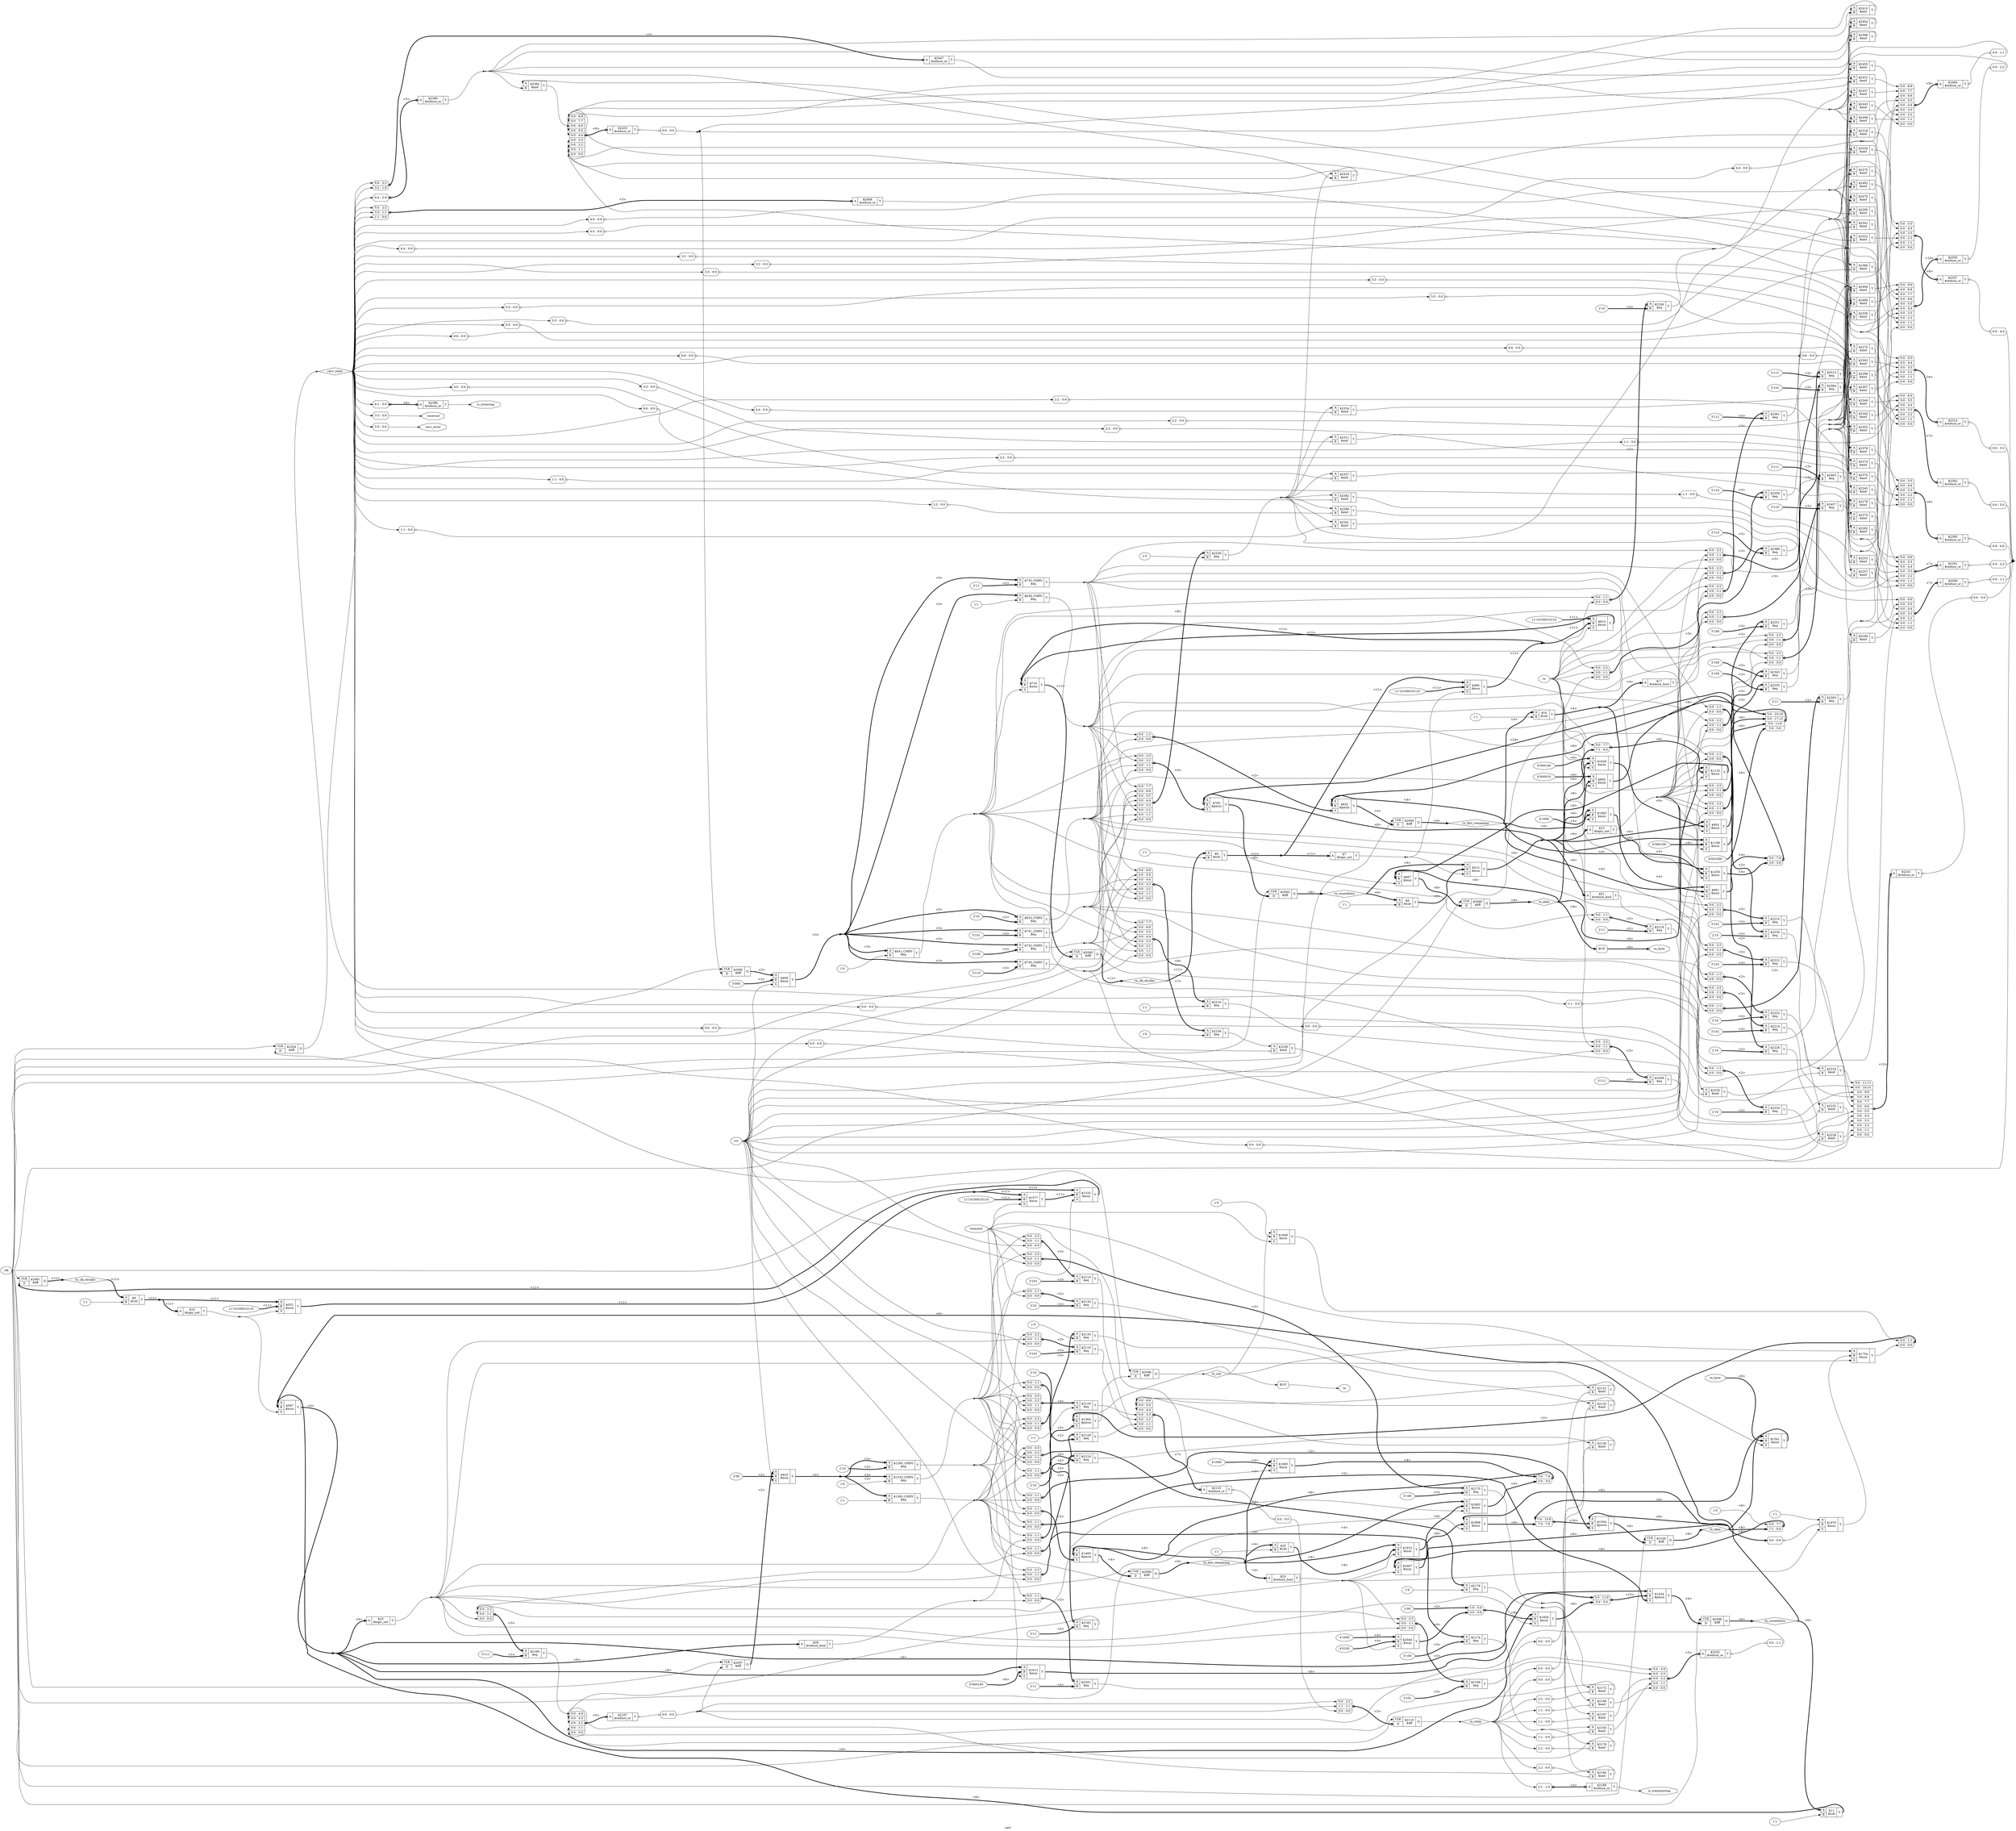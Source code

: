 digraph "uart" {
label="uart";
rankdir="LR";
remincross=true;
n2 [ shape=octagon, label="clk", color="black", fontcolor="black" ];
n3 [ shape=octagon, label="rst", color="black", fontcolor="black" ];
n4 [ shape=octagon, label="rx", color="black", fontcolor="black" ];
n5 [ shape=octagon, label="tx", color="black", fontcolor="black" ];
n6 [ shape=octagon, label="transmit", color="black", fontcolor="black" ];
n7 [ shape=octagon, label="tx_byte", color="black", fontcolor="black" ];
n8 [ shape=octagon, label="received", color="black", fontcolor="black" ];
n9 [ shape=octagon, label="rx_byte", color="black", fontcolor="black" ];
n10 [ shape=octagon, label="is_receiving", color="black", fontcolor="black" ];
n11 [ shape=octagon, label="is_transmitting", color="black", fontcolor="black" ];
n12 [ shape=octagon, label="recv_error", color="black", fontcolor="black" ];
n13 [ shape=diamond, label="rx_clk_divider", color="black", fontcolor="black" ];
n14 [ shape=diamond, label="tx_clk_divider", color="black", fontcolor="black" ];
n16 [ shape=diamond, label="rx_countdown", color="black", fontcolor="black" ];
n17 [ shape=diamond, label="rx_bits_remaining", color="black", fontcolor="black" ];
n18 [ shape=diamond, label="rx_data", color="black", fontcolor="black" ];
n19 [ shape=diamond, label="tx_out", color="black", fontcolor="black" ];
n20 [ shape=diamond, label="tx_countdown", color="black", fontcolor="black" ];
n21 [ shape=diamond, label="tx_bits_remaining", color="black", fontcolor="black" ];
n22 [ shape=diamond, label="tx_data", color="black", fontcolor="black" ];
n164 [ shape=diamond, label="recv_state", color="black", fontcolor="black" ];
n169 [ shape=diamond, label="tx_state", color="black", fontcolor="black" ];
c193 [ shape=record, label="{{<p191> A}|$2241\n$reduce_or|{<p192> Y}}" ];
x0 [ shape=record, style=rounded, label="<s11> 0:0 - 11:11 |<s10> 0:0 - 10:10 |<s9> 0:0 - 9:9 |<s8> 0:0 - 8:8 |<s7> 0:0 - 7:7 |<s6> 0:0 - 6:6 |<s5> 0:0 - 5:5 |<s4> 0:0 - 4:4 |<s3> 0:0 - 3:3 |<s2> 0:0 - 2:2 |<s1> 0:0 - 1:1 |<s0> 0:0 - 0:0 " ];
x0:e -> c193:p191:w [arrowhead=odiamond, arrowtail=odiamond, dir=both, color="black", style="setlinewidth(3)", label="<12>"];
x1 [ shape=record, style=rounded, label="<s0> 0:0 - 0:0 " ];
c193:p192:e -> x1:w [arrowhead=odiamond, arrowtail=odiamond, dir=both, color="black", label=""];
v3 [ label="1'0" ];
c195 [ shape=record, label="{{<p191> A|<p194> B}|$2259\n$eq|{<p192> Y}}" ];
x2 [ shape=record, style=rounded, label="<s7> 0:0 - 7:7 |<s6> 0:0 - 6:6 |<s5> 0:0 - 5:5 |<s4> 0:0 - 4:4 |<s3> 0:0 - 3:3 |<s2> 0:0 - 2:2 |<s1> 0:0 - 1:1 |<s0> 0:0 - 0:0 " ];
x2:e -> c195:p191:w [arrowhead=odiamond, arrowtail=odiamond, dir=both, color="black", style="setlinewidth(3)", label="<8>"];
c196 [ shape=record, label="{{<p191> A|<p194> B}|$2392\n$and|{<p192> Y}}" ];
c197 [ shape=record, label="{{<p191> A}|$2390\n$reduce_or|{<p192> Y}}" ];
x4 [ shape=record, style=rounded, label="<s0> 6:4 - 2:0 " ];
x4:e -> c197:p191:w [arrowhead=odiamond, arrowtail=odiamond, dir=both, color="black", style="setlinewidth(3)", label="<3>"];
v6 [ label="3'111" ];
c198 [ shape=record, label="{{<p191> A|<p194> B}|$2166\n$eq|{<p192> Y}}" ];
x5 [ shape=record, style=rounded, label="<s2> 0:0 - 2:2 |<s1> 0:0 - 1:1 |<s0> 0:0 - 0:0 " ];
x5:e -> c198:p191:w [arrowhead=odiamond, arrowtail=odiamond, dir=both, color="black", style="setlinewidth(3)", label="<3>"];
c199 [ shape=record, label="{{<p191> A|<p194> B}|$2257\n$and|{<p192> Y}}" ];
x7 [ shape=record, style=rounded, label="<s0> 1:1 - 0:0 " ];
x7:e -> c199:p194:w [arrowhead=odiamond, arrowtail=odiamond, dir=both, color="black", label=""];
v9 [ label="3'110" ];
c200 [ shape=record, label="{{<p191> A|<p194> B}|$2388\n$eq|{<p192> Y}}" ];
x8 [ shape=record, style=rounded, label="<s2> 0:0 - 2:2 |<s1> 0:0 - 1:1 |<s0> 0:0 - 0:0 " ];
x8:e -> c200:p191:w [arrowhead=odiamond, arrowtail=odiamond, dir=both, color="black", style="setlinewidth(3)", label="<3>"];
c201 [ shape=record, label="{{<p191> A}|$2167\n$reduce_or|{<p192> Y}}" ];
x10 [ shape=record, style=rounded, label="<s4> 0:0 - 4:4 |<s3> 0:0 - 3:3 |<s2> 0:0 - 2:2 |<s1> 0:0 - 1:1 |<s0> 0:0 - 0:0 " ];
x10:e -> c201:p191:w [arrowhead=odiamond, arrowtail=odiamond, dir=both, color="black", style="setlinewidth(3)", label="<5>"];
x11 [ shape=record, style=rounded, label="<s0> 0:0 - 0:0 " ];
c201:p192:e -> x11:w [arrowhead=odiamond, arrowtail=odiamond, dir=both, color="black", label=""];
v12 [ label="1'1" ];
c202 [ shape=record, label="{{<p191> A|<p194> B}|$6\n$sub|{<p192> Y}}" ];
c203 [ shape=record, label="{{<p191> A}|$7\n$logic_not|{<p192> Y}}" ];
v13 [ label="1'1" ];
c204 [ shape=record, label="{{<p191> A|<p194> B}|$8\n$sub|{<p192> Y}}" ];
v14 [ label="1'1" ];
c205 [ shape=record, label="{{<p191> A|<p194> B}|$9\n$sub|{<p192> Y}}" ];
c206 [ shape=record, label="{{<p191> A}|$10\n$logic_not|{<p192> Y}}" ];
v15 [ label="1'1" ];
c207 [ shape=record, label="{{<p191> A|<p194> B}|$11\n$sub|{<p192> Y}}" ];
c208 [ shape=record, label="{{<p191> A}|$2337\n$reduce_or|{<p192> Y}}" ];
x16 [ shape=record, style=rounded, label="<s5> 0:0 - 5:5 |<s4> 0:0 - 4:4 |<s3> 0:0 - 3:3 |<s2> 0:0 - 2:2 |<s1> 0:0 - 1:1 |<s0> 0:0 - 0:0 " ];
x16:e -> c208:p191:w [arrowhead=odiamond, arrowtail=odiamond, dir=both, color="black", style="setlinewidth(3)", label="<6>"];
x17 [ shape=record, style=rounded, label="<s0> 0:0 - 4:4 " ];
c208:p192:e -> x17:w [arrowhead=odiamond, arrowtail=odiamond, dir=both, color="black", label=""];
c209 [ shape=record, label="{{<p191> A|<p194> B}|$2334\n$and|{<p192> Y}}" ];
x18 [ shape=record, style=rounded, label="<s0> 4:4 - 0:0 " ];
x18:e -> c209:p194:w [arrowhead=odiamond, arrowtail=odiamond, dir=both, color="black", label=""];
v20 [ label="2'10" ];
c210 [ shape=record, label="{{<p191> A|<p194> B}|$2336\n$eq|{<p192> Y}}" ];
x19 [ shape=record, style=rounded, label="<s1> 0:0 - 1:1 |<s0> 0:0 - 0:0 " ];
x19:e -> c210:p191:w [arrowhead=odiamond, arrowtail=odiamond, dir=both, color="black", style="setlinewidth(3)", label="<2>"];
v22 [ label="3'100" ];
c211 [ shape=record, label="{{<p191> A|<p194> B}|$2343\n$eq|{<p192> Y}}" ];
x21 [ shape=record, style=rounded, label="<s2> 0:0 - 2:2 |<s1> 0:0 - 1:1 |<s0> 0:0 - 0:0 " ];
x21:e -> c211:p191:w [arrowhead=odiamond, arrowtail=odiamond, dir=both, color="black", style="setlinewidth(3)", label="<3>"];
c212 [ shape=record, label="{{<p191> A}|$13\n$logic_not|{<p192> Y}}" ];
v24 [ label="1'0" ];
c213 [ shape=record, label="{{<p191> A|<p194> B}|$2236\n$eq|{<p192> Y}}" ];
x23 [ shape=record, style=rounded, label="<s6> 0:0 - 6:6 |<s5> 0:0 - 5:5 |<s4> 0:0 - 4:4 |<s3> 0:0 - 3:3 |<s2> 0:0 - 2:2 |<s1> 0:0 - 1:1 |<s0> 0:0 - 0:0 " ];
x23:e -> c213:p191:w [arrowhead=odiamond, arrowtail=odiamond, dir=both, color="black", style="setlinewidth(3)", label="<7>"];
c214 [ shape=record, label="{{<p191> A|<p194> B}|$2322\n$and|{<p192> Y}}" ];
x25 [ shape=record, style=rounded, label="<s0> 4:4 - 0:0 " ];
x25:e -> c214:p194:w [arrowhead=odiamond, arrowtail=odiamond, dir=both, color="black", label=""];
c215 [ shape=record, label="{{<p191> A|<p194> B}|$2238\n$and|{<p192> Y}}" ];
x26 [ shape=record, style=rounded, label="<s0> 0:0 - 0:0 " ];
x26:e -> c215:p194:w [arrowhead=odiamond, arrowtail=odiamond, dir=both, color="black", label=""];
v27 [ label="1'1" ];
c216 [ shape=record, label="{{<p191> A|<p194> B}|$16\n$sub|{<p192> Y}}" ];
c217 [ shape=record, label="{{<p191> A}|$17\n$reduce_bool|{<p192> Y}}" ];
v29 [ label="3'100" ];
c218 [ shape=record, label="{{<p191> A|<p194> B}|$2255\n$eq|{<p192> Y}}" ];
x28 [ shape=record, style=rounded, label="<s2> 0:0 - 2:2 |<s1> 0:0 - 1:1 |<s0> 0:0 - 0:0 " ];
x28:e -> c218:p191:w [arrowhead=odiamond, arrowtail=odiamond, dir=both, color="black", style="setlinewidth(3)", label="<3>"];
v31 [ label="2'10" ];
c219 [ shape=record, label="{{<p191> A|<p194> B}|$2234\n$eq|{<p192> Y}}" ];
x30 [ shape=record, style=rounded, label="<s1> 0:0 - 1:1 |<s0> 0:0 - 0:0 " ];
x30:e -> c219:p191:w [arrowhead=odiamond, arrowtail=odiamond, dir=both, color="black", style="setlinewidth(3)", label="<2>"];
c220 [ shape=record, label="{{<p191> A|<p194> B}|$2232\n$and|{<p192> Y}}" ];
x32 [ shape=record, style=rounded, label="<s0> 0:0 - 0:0 " ];
x32:e -> c220:p194:w [arrowhead=odiamond, arrowtail=odiamond, dir=both, color="black", label=""];
c221 [ shape=record, label="{{<p191> A}|$21\n$reduce_bool|{<p192> Y}}" ];
c222 [ shape=record, label="{{<p191> A|<p194> B}|$2253\n$and|{<p192> Y}}" ];
x33 [ shape=record, style=rounded, label="<s0> 1:1 - 0:0 " ];
x33:e -> c222:p194:w [arrowhead=odiamond, arrowtail=odiamond, dir=both, color="black", label=""];
c223 [ shape=record, label="{{<p191> A|<p194> B}|$2330\n$and|{<p192> Y}}" ];
x34 [ shape=record, style=rounded, label="<s0> 4:4 - 0:0 " ];
x34:e -> c223:p194:w [arrowhead=odiamond, arrowtail=odiamond, dir=both, color="black", label=""];
c224 [ shape=record, label="{{<p191> A|<p194> B}|$2311\n$and|{<p192> Y}}" ];
x35 [ shape=record, style=rounded, label="<s0> 3:3 - 0:0 " ];
x35:e -> c224:p194:w [arrowhead=odiamond, arrowtail=odiamond, dir=both, color="black", label=""];
v37 [ label="2'10" ];
c225 [ shape=record, label="{{<p191> A|<p194> B}|$2230\n$eq|{<p192> Y}}" ];
x36 [ shape=record, style=rounded, label="<s1> 0:0 - 1:1 |<s0> 0:0 - 0:0 " ];
x36:e -> c225:p191:w [arrowhead=odiamond, arrowtail=odiamond, dir=both, color="black", style="setlinewidth(3)", label="<2>"];
c226 [ shape=record, label="{{<p191> A}|$23\n$logic_not|{<p192> Y}}" ];
c227 [ shape=record, label="{{<p191> A}|$24\n$reduce_bool|{<p192> Y}}" ];
c228 [ shape=record, label="{{<p191> A|<p194> B}|$2228\n$and|{<p192> Y}}" ];
x38 [ shape=record, style=rounded, label="<s0> 0:0 - 0:0 " ];
x38:e -> c228:p194:w [arrowhead=odiamond, arrowtail=odiamond, dir=both, color="black", label=""];
v39 [ label="1'1" ];
c229 [ shape=record, label="{{<p191> A|<p194> B}|$25\n$sub|{<p192> Y}}" ];
c230 [ shape=record, label="{{<p191> A}|$26\n$reduce_bool|{<p192> Y}}" ];
c231 [ shape=record, label="{{<p191> A}|$2168\n$reduce_or|{<p192> Y}}" ];
x40 [ shape=record, style=rounded, label="<s0> 2:1 - 1:0 " ];
x40:e -> c231:p191:w [arrowhead=odiamond, arrowtail=odiamond, dir=both, color="black", style="setlinewidth(3)", label="<2>"];
c232 [ shape=record, label="{{<p191> A|<p194> B}|$2326\n$and|{<p192> Y}}" ];
x41 [ shape=record, style=rounded, label="<s0> 4:4 - 0:0 " ];
x41:e -> c232:p194:w [arrowhead=odiamond, arrowtail=odiamond, dir=both, color="black", label=""];
v43 [ label="3'100" ];
c233 [ shape=record, label="{{<p191> A|<p194> B}|$2170\n$eq|{<p192> Y}}" ];
x42 [ shape=record, style=rounded, label="<s2> 0:0 - 2:2 |<s1> 0:0 - 1:1 |<s0> 0:0 - 0:0 " ];
x42:e -> c233:p191:w [arrowhead=odiamond, arrowtail=odiamond, dir=both, color="black", style="setlinewidth(3)", label="<3>"];
v45 [ label="3'111" ];
c234 [ shape=record, label="{{<p191> A|<p194> B}|$2313\n$eq|{<p192> Y}}" ];
x44 [ shape=record, style=rounded, label="<s2> 0:0 - 2:2 |<s1> 0:0 - 1:1 |<s0> 0:0 - 0:0 " ];
x44:e -> c234:p191:w [arrowhead=odiamond, arrowtail=odiamond, dir=both, color="black", style="setlinewidth(3)", label="<3>"];
c235 [ shape=record, label="{{<p191> A|<p194> B}|$2172\n$and|{<p192> Y}}" ];
x46 [ shape=record, style=rounded, label="<s0> 2:2 - 0:0 " ];
x46:e -> c235:p194:w [arrowhead=odiamond, arrowtail=odiamond, dir=both, color="black", label=""];
c236 [ shape=record, label="{{<p191> A}|$2425\n$reduce_or|{<p192> Y}}" ];
x47 [ shape=record, style=rounded, label="<s8> 0:0 - 8:8 |<s7> 0:0 - 7:7 |<s6> 0:0 - 6:6 |<s5> 0:0 - 5:5 |<s4> 0:0 - 4:4 |<s3> 0:0 - 3:3 |<s2> 0:0 - 2:2 |<s1> 0:0 - 1:1 |<s0> 0:0 - 0:0 " ];
x47:e -> c236:p191:w [arrowhead=odiamond, arrowtail=odiamond, dir=both, color="black", style="setlinewidth(3)", label="<9>"];
x48 [ shape=record, style=rounded, label="<s0> 0:0 - 0:0 " ];
c236:p192:e -> x48:w [arrowhead=odiamond, arrowtail=odiamond, dir=both, color="black", label=""];
v49 [ label="3'000" ];
c238 [ shape=record, label="{{<p191> A|<p194> B|<p237> S}|$408\n$mux|{<p192> Y}}" ];
v50 [ label="2'00" ];
c239 [ shape=record, label="{{<p191> A|<p194> B|<p237> S}|$443\n$mux|{<p192> Y}}" ];
v51 [ label="11'10100010110" ];
c240 [ shape=record, label="{{<p191> A|<p194> B|<p237> S}|$480\n$mux|{<p192> Y}}" ];
c241 [ shape=record, label="{{<p191> A|<p194> B}|$2341\n$and|{<p192> Y}}" ];
x52 [ shape=record, style=rounded, label="<s0> 5:5 - 0:0 " ];
x52:e -> c241:p194:w [arrowhead=odiamond, arrowtail=odiamond, dir=both, color="black", label=""];
c242 [ shape=record, label="{{<p191> A|<p194> B|<p237> S}|$515\n$mux|{<p192> Y}}" ];
v53 [ label="11'10100010110" ];
c243 [ shape=record, label="{{<p191> A|<p194> B|<p237> S}|$552\n$mux|{<p192> Y}}" ];
c244 [ shape=record, label="{{<p191> A}|$2447\n$reduce_or|{<p192> Y}}" ];
x54 [ shape=record, style=rounded, label="<s1> 6:6 - 2:2 |<s0> 3:2 - 1:0 " ];
x54:e -> c244:p191:w [arrowhead=odiamond, arrowtail=odiamond, dir=both, color="black", style="setlinewidth(3)", label="<3>"];
c245 [ shape=record, label="{{<p191> A|<p194> B|<p237> S}|$587\n$mux|{<p192> Y}}" ];
v55 [ label="2'10" ];
c246 [ shape=record, label="{{<p191> A|<p194> B}|$633_CMP0\n$eq|{<p192> Y}}" ];
c247 [ shape=record, label="{{<p191> A|<p194> B|<p237> S}|$632\n$pmux|{<p192> Y}}" ];
x56 [ shape=record, style=rounded, label="<s1> 3:0 - 7:4 |<s0> 3:0 - 3:0 " ];
x56:e -> c247:p194:w [arrowhead=odiamond, arrowtail=odiamond, dir=both, color="black", style="setlinewidth(3)", label="<8>"];
x57 [ shape=record, style=rounded, label="<s1> 0:0 - 1:1 |<s0> 0:0 - 0:0 " ];
x57:e -> c247:p237:w [arrowhead=odiamond, arrowtail=odiamond, dir=both, color="black", style="setlinewidth(3)", label="<2>"];
v58 [ label="1'1" ];
c248 [ shape=record, label="{{<p191> A|<p194> B}|$638_CMP0\n$eq|{<p192> Y}}" ];
v59 [ label="1'0" ];
c249 [ shape=record, label="{{<p191> A|<p194> B}|$641_CMP0\n$eq|{<p192> Y}}" ];
v61 [ label="3'111" ];
c250 [ shape=record, label="{{<p191> A|<p194> B}|$2361\n$eq|{<p192> Y}}" ];
x60 [ shape=record, style=rounded, label="<s2> 0:0 - 2:2 |<s1> 0:0 - 1:1 |<s0> 0:0 - 0:0 " ];
x60:e -> c250:p191:w [arrowhead=odiamond, arrowtail=odiamond, dir=both, color="black", style="setlinewidth(3)", label="<3>"];
c251 [ shape=record, label="{{<p191> A|<p194> B|<p237> S}|$667\n$mux|{<p192> Y}}" ];
c252 [ shape=record, label="{{<p191> A|<p194> B}|$2416\n$and|{<p192> Y}}" ];
c253 [ shape=record, label="{{<p191> A|<p194> B|<p237> S}|$710\n$mux|{<p192> Y}}" ];
v62 [ label="3'110" ];
c254 [ shape=record, label="{{<p191> A|<p194> B}|$730_CMP0\n$eq|{<p192> Y}}" ];
c255 [ shape=record, label="{{<p191> A}|$2362\n$reduce_or|{<p192> Y}}" ];
x63 [ shape=record, style=rounded, label="<s6> 0:0 - 6:6 |<s5> 0:0 - 5:5 |<s4> 0:0 - 4:4 |<s3> 0:0 - 3:3 |<s2> 0:0 - 2:2 |<s1> 0:0 - 1:1 |<s0> 0:0 - 0:0 " ];
x63:e -> c255:p191:w [arrowhead=odiamond, arrowtail=odiamond, dir=both, color="black", style="setlinewidth(3)", label="<7>"];
x64 [ shape=record, style=rounded, label="<s0> 0:0 - 5:5 " ];
c255:p192:e -> x64:w [arrowhead=odiamond, arrowtail=odiamond, dir=both, color="black", label=""];
v66 [ label="3'100" ];
c256 [ shape=record, label="{{<p191> A|<p194> B}|$2251\n$eq|{<p192> Y}}" ];
x65 [ shape=record, style=rounded, label="<s2> 0:0 - 2:2 |<s1> 0:0 - 1:1 |<s0> 0:0 - 0:0 " ];
x65:e -> c256:p191:w [arrowhead=odiamond, arrowtail=odiamond, dir=both, color="black", style="setlinewidth(3)", label="<3>"];
v67 [ label="3'101" ];
c257 [ shape=record, label="{{<p191> A|<p194> B}|$731_CMP0\n$eq|{<p192> Y}}" ];
v68 [ label="3'100" ];
c258 [ shape=record, label="{{<p191> A|<p194> B}|$732_CMP0\n$eq|{<p192> Y}}" ];
v69 [ label="2'11" ];
c259 [ shape=record, label="{{<p191> A|<p194> B}|$735_CMP0\n$eq|{<p192> Y}}" ];
v71 [ label="6'001000" ];
c260 [ shape=record, label="{{<p191> A|<p194> B|<p237> S}|$765\n$pmux|{<p192> Y}}" ];
x70 [ shape=record, style=rounded, label="<s3> 5:0 - 23:18 |<s2> 5:0 - 17:12 |<s1> 5:0 - 11:6 |<s0> 5:0 - 5:0 " ];
x70:e -> c260:p194:w [arrowhead=odiamond, arrowtail=odiamond, dir=both, color="black", style="setlinewidth(3)", label="<24>"];
x72 [ shape=record, style=rounded, label="<s3> 0:0 - 3:3 |<s2> 0:0 - 2:2 |<s1> 0:0 - 1:1 |<s0> 0:0 - 0:0 " ];
x72:e -> c260:p237:w [arrowhead=odiamond, arrowtail=odiamond, dir=both, color="black", style="setlinewidth(3)", label="<4>"];
c261 [ shape=record, label="{{<p191> A|<p194> B}|$2455\n$and|{<p192> Y}}" ];
c262 [ shape=record, label="{{<p191> A|<p194> B}|$2370\n$and|{<p192> Y}}" ];
x73 [ shape=record, style=rounded, label="<s0> 6:6 - 0:0 " ];
x73:e -> c262:p194:w [arrowhead=odiamond, arrowtail=odiamond, dir=both, color="black", label=""];
v74 [ label="11'10100010110" ];
c263 [ shape=record, label="{{<p191> A|<p194> B|<p237> S}|$814\n$mux|{<p192> Y}}" ];
c264 [ shape=record, label="{{<p191> A}|$2314\n$reduce_or|{<p192> Y}}" ];
x75 [ shape=record, style=rounded, label="<s5> 0:0 - 5:5 |<s4> 0:0 - 4:4 |<s3> 0:0 - 3:3 |<s2> 0:0 - 2:2 |<s1> 0:0 - 1:1 |<s0> 0:0 - 0:0 " ];
x75:e -> c264:p191:w [arrowhead=odiamond, arrowtail=odiamond, dir=both, color="black", style="setlinewidth(3)", label="<6>"];
x76 [ shape=record, style=rounded, label="<s0> 0:0 - 3:3 " ];
c264:p192:e -> x76:w [arrowhead=odiamond, arrowtail=odiamond, dir=both, color="black", label=""];
v77 [ label="6'000010" ];
c265 [ shape=record, label="{{<p191> A|<p194> B|<p237> S}|$850\n$mux|{<p192> Y}}" ];
c266 [ shape=record, label="{{<p191> A|<p194> B}|$2349\n$and|{<p192> Y}}" ];
x78 [ shape=record, style=rounded, label="<s0> 5:5 - 0:0 " ];
x78:e -> c266:p194:w [arrowhead=odiamond, arrowtail=odiamond, dir=both, color="black", label=""];
v80 [ label="3'100" ];
c267 [ shape=record, label="{{<p191> A|<p194> B}|$2174\n$eq|{<p192> Y}}" ];
x79 [ shape=record, style=rounded, label="<s2> 0:0 - 2:2 |<s1> 0:0 - 1:1 |<s0> 0:0 - 0:0 " ];
x79:e -> c267:p191:w [arrowhead=odiamond, arrowtail=odiamond, dir=both, color="black", style="setlinewidth(3)", label="<3>"];
c268 [ shape=record, label="{{<p191> A|<p194> B}|$2318\n$and|{<p192> Y}}" ];
x81 [ shape=record, style=rounded, label="<s0> 4:4 - 0:0 " ];
x81:e -> c268:p194:w [arrowhead=odiamond, arrowtail=odiamond, dir=both, color="black", label=""];
c269 [ shape=record, label="{{<p191> A|<p194> B}|$2249\n$and|{<p192> Y}}" ];
x82 [ shape=record, style=rounded, label="<s0> 1:1 - 0:0 " ];
x82:e -> c269:p194:w [arrowhead=odiamond, arrowtail=odiamond, dir=both, color="black", label=""];
c270 [ shape=record, label="{{<p191> A|<p194> B}|$2176\n$and|{<p192> Y}}" ];
x83 [ shape=record, style=rounded, label="<s0> 2:2 - 0:0 " ];
x83:e -> c270:p194:w [arrowhead=odiamond, arrowtail=odiamond, dir=both, color="black", label=""];
v85 [ label="3'110" ];
c271 [ shape=record, label="{{<p191> A|<p194> B}|$2457\n$eq|{<p192> Y}}" ];
x84 [ shape=record, style=rounded, label="<s2> 0:0 - 2:2 |<s1> 0:0 - 1:1 |<s0> 0:0 - 0:0 " ];
x84:e -> c271:p191:w [arrowhead=odiamond, arrowtail=odiamond, dir=both, color="black", style="setlinewidth(3)", label="<3>"];
c272 [ shape=record, label="{{<p191> A|<p194> B|<p237> S}|$955\n$mux|{<p192> Y}}" ];
c273 [ shape=record, label="{{<p191> A|<p194> B}|$2307\n$and|{<p192> Y}}" ];
x86 [ shape=record, style=rounded, label="<s0> 3:3 - 0:0 " ];
x86:e -> c273:p194:w [arrowhead=odiamond, arrowtail=odiamond, dir=both, color="black", label=""];
c274 [ shape=record, label="{{<p191> A|<p194> B|<p237> S}|$991\n$mux|{<p192> Y}}" ];
v88 [ label="3'101" ];
c275 [ shape=record, label="{{<p191> A|<p194> B}|$2384\n$eq|{<p192> Y}}" ];
x87 [ shape=record, style=rounded, label="<s2> 0:0 - 2:2 |<s1> 0:0 - 1:1 |<s0> 0:0 - 0:0 " ];
x87:e -> c275:p191:w [arrowhead=odiamond, arrowtail=odiamond, dir=both, color="black", style="setlinewidth(3)", label="<3>"];
v90 [ label="1'0" ];
c276 [ shape=record, label="{{<p191> A|<p194> B}|$2178\n$eq|{<p192> Y}}" ];
x89 [ shape=record, style=rounded, label="<s3> 0:0 - 3:3 |<s2> 0:0 - 2:2 |<s1> 0:0 - 1:1 |<s0> 0:0 - 0:0 " ];
x89:e -> c276:p191:w [arrowhead=odiamond, arrowtail=odiamond, dir=both, color="black", style="setlinewidth(3)", label="<4>"];
c277 [ shape=record, label="{{<p191> A}|$2464\n$reduce_or|{<p192> Y}}" ];
x91 [ shape=record, style=rounded, label="<s8> 0:0 - 8:8 |<s7> 0:0 - 7:7 |<s6> 0:0 - 6:6 |<s5> 0:0 - 5:5 |<s4> 0:0 - 4:4 |<s3> 0:0 - 3:3 |<s2> 0:0 - 2:2 |<s1> 0:0 - 1:1 |<s0> 0:0 - 0:0 " ];
x91:e -> c277:p191:w [arrowhead=odiamond, arrowtail=odiamond, dir=both, color="black", style="setlinewidth(3)", label="<9>"];
x92 [ shape=record, style=rounded, label="<s0> 0:0 - 1:1 " ];
c277:p192:e -> x92:w [arrowhead=odiamond, arrowtail=odiamond, dir=both, color="black", label=""];
v94 [ label="3'111" ];
c278 [ shape=record, label="{{<p191> A|<p194> B}|$2463\n$eq|{<p192> Y}}" ];
x93 [ shape=record, style=rounded, label="<s2> 0:0 - 2:2 |<s1> 0:0 - 1:1 |<s0> 0:0 - 0:0 " ];
x93:e -> c278:p191:w [arrowhead=odiamond, arrowtail=odiamond, dir=both, color="black", style="setlinewidth(3)", label="<3>"];
v95 [ label="6'000100" ];
c279 [ shape=record, label="{{<p191> A|<p194> B|<p237> S}|$1026\n$mux|{<p192> Y}}" ];
c280 [ shape=record, label="{{<p191> A|<p194> B}|$2437\n$and|{<p192> Y}}" ];
c281 [ shape=record, label="{{<p191> A|<p194> B}|$2180\n$and|{<p192> Y}}" ];
x96 [ shape=record, style=rounded, label="<s0> 2:2 - 0:0 " ];
x96:e -> c281:p194:w [arrowhead=odiamond, arrowtail=odiamond, dir=both, color="black", label=""];
v98 [ label="3'110" ];
c282 [ shape=record, label="{{<p191> A|<p194> B}|$2359\n$eq|{<p192> Y}}" ];
x97 [ shape=record, style=rounded, label="<s2> 0:0 - 2:2 |<s1> 0:0 - 1:1 |<s0> 0:0 - 0:0 " ];
x97:e -> c282:p191:w [arrowhead=odiamond, arrowtail=odiamond, dir=both, color="black", style="setlinewidth(3)", label="<3>"];
v99 [ label="4'1000" ];
c283 [ shape=record, label="{{<p191> A|<p194> B|<p237> S}|$1063\n$mux|{<p192> Y}}" ];
c284 [ shape=record, label="{{<p191> A|<p194> B}|$2357\n$and|{<p192> Y}}" ];
x100 [ shape=record, style=rounded, label="<s0> 5:5 - 0:0 " ];
x100:e -> c284:p194:w [arrowhead=odiamond, arrowtail=odiamond, dir=both, color="black", label=""];
c285 [ shape=record, label="{{<p191> A}|$2385\n$reduce_or|{<p192> Y}}" ];
x101 [ shape=record, style=rounded, label="<s5> 0:0 - 5:5 |<s4> 0:0 - 4:4 |<s3> 0:0 - 3:3 |<s2> 0:0 - 2:2 |<s1> 0:0 - 1:1 |<s0> 0:0 - 0:0 " ];
x101:e -> c285:p191:w [arrowhead=odiamond, arrowtail=odiamond, dir=both, color="black", style="setlinewidth(3)", label="<6>"];
x102 [ shape=record, style=rounded, label="<s0> 0:0 - 6:6 " ];
c285:p192:e -> x102:w [arrowhead=odiamond, arrowtail=odiamond, dir=both, color="black", label=""];
v104 [ label="2'11" ];
c286 [ shape=record, label="{{<p191> A|<p194> B}|$2182\n$eq|{<p192> Y}}" ];
x103 [ shape=record, style=rounded, label="<s1> 0:0 - 1:1 |<s0> 0:0 - 0:0 " ];
x103:e -> c286:p191:w [arrowhead=odiamond, arrowtail=odiamond, dir=both, color="black", style="setlinewidth(3)", label="<2>"];
c287 [ shape=record, label="{{<p191> A|<p194> B}|$2353\n$and|{<p192> Y}}" ];
x105 [ shape=record, style=rounded, label="<s0> 5:5 - 0:0 " ];
x105:e -> c287:p194:w [arrowhead=odiamond, arrowtail=odiamond, dir=both, color="black", label=""];
c288 [ shape=record, label="{{<p191> A|<p194> B}|$2366\n$and|{<p192> Y}}" ];
x106 [ shape=record, style=rounded, label="<s0> 6:6 - 0:0 " ];
x106:e -> c288:p194:w [arrowhead=odiamond, arrowtail=odiamond, dir=both, color="black", label=""];
c289 [ shape=record, label="{{<p191> A|<p194> B|<p237> S}|$1133\n$mux|{<p192> Y}}" ];
x107 [ shape=record, style=rounded, label="<s1> 0:0 - 7:7 |<s0> 7:1 - 6:0 " ];
x107:e -> c289:p194:w [arrowhead=odiamond, arrowtail=odiamond, dir=both, color="black", style="setlinewidth(3)", label="<8>"];
c290 [ shape=record, label="{{<p191> A|<p194> B}|$2374\n$and|{<p192> Y}}" ];
x108 [ shape=record, style=rounded, label="<s0> 6:6 - 0:0 " ];
x108:e -> c290:p194:w [arrowhead=odiamond, arrowtail=odiamond, dir=both, color="black", label=""];
c291 [ shape=record, label="{{<p191> A|<p194> B}|$2449\n$and|{<p192> Y}}" ];
v109 [ label="6'000100" ];
c292 [ shape=record, label="{{<p191> A|<p194> B|<p237> S}|$1169\n$mux|{<p192> Y}}" ];
c293 [ shape=record, label="{{<p191> A|<p194> B}|$2410\n$and|{<p192> Y}}" ];
c294 [ shape=record, label="{{<p191> A|<p194> B|<p237> S}|$1205\n$mux|{<p192> Y}}" ];
c295 [ shape=record, label="{{<p191> A|<p194> B}|$2431\n$and|{<p192> Y}}" ];
c296 [ shape=record, label="{{<p191> A|<p194> B}|$2189\n$and|{<p192> Y}}" ];
x110 [ shape=record, style=rounded, label="<s0> 1:1 - 0:0 " ];
x110:e -> c296:p194:w [arrowhead=odiamond, arrowtail=odiamond, dir=both, color="black", label=""];
c297 [ shape=record, label="{{<p191> A}|$2468\n$reduce_or|{<p192> Y}}" ];
x111 [ shape=record, style=rounded, label="<s2> 5:5 - 2:2 |<s1> 3:3 - 1:1 |<s0> 1:1 - 0:0 " ];
x111:e -> c297:p191:w [arrowhead=odiamond, arrowtail=odiamond, dir=both, color="black", style="setlinewidth(3)", label="<3>"];
v112 [ label="1'0" ];
c298 [ shape=record, label="{{<p191> A|<p194> B}|$1333_CMP0\n$eq|{<p192> Y}}" ];
c299 [ shape=record, label="{{<p191> A|<p194> B|<p237> S}|$1332\n$mux|{<p192> Y}}" ];
v113 [ label="1'1" ];
c300 [ shape=record, label="{{<p191> A|<p194> B}|$1365_CMP0\n$eq|{<p192> Y}}" ];
c301 [ shape=record, label="{{<p191> A|<p194> B|<p237> S}|$1364\n$pmux|{<p192> Y}}" ];
x114 [ shape=record, style=rounded, label="<s1> 0:0 - 1:1 |<s0> 0:0 - 0:0 " ];
x114:e -> c301:p194:w [arrowhead=odiamond, arrowtail=odiamond, dir=both, color="black", style="setlinewidth(3)", label="<2>"];
x115 [ shape=record, style=rounded, label="<s1> 0:0 - 1:1 |<s0> 0:0 - 0:0 " ];
x115:e -> c301:p237:w [arrowhead=odiamond, arrowtail=odiamond, dir=both, color="black", style="setlinewidth(3)", label="<2>"];
v116 [ label="2'10" ];
c302 [ shape=record, label="{{<p191> A|<p194> B}|$1395_CMP0\n$eq|{<p192> Y}}" ];
c303 [ shape=record, label="{{<p191> A|<p194> B}|$2245\n$and|{<p192> Y}}" ];
x117 [ shape=record, style=rounded, label="<s0> 1:1 - 0:0 " ];
x117:e -> c303:p194:w [arrowhead=odiamond, arrowtail=odiamond, dir=both, color="black", label=""];
c304 [ shape=record, label="{{<p191> A}|$2386\n$reduce_or|{<p192> Y}}" ];
x118 [ shape=record, style=rounded, label="<s0> 6:1 - 5:0 " ];
x118:e -> c304:p191:w [arrowhead=odiamond, arrowtail=odiamond, dir=both, color="black", style="setlinewidth(3)", label="<6>"];
c305 [ shape=record, label="{{<p191> A|<p194> B}|$2443\n$and|{<p192> Y}}" ];
c306 [ shape=record, label="{{<p191> A|<p194> B|<p237> S}|$1434\n$pmux|{<p192> Y}}" ];
x119 [ shape=record, style=rounded, label="<s1> 5:0 - 11:6 |<s0> 5:0 - 5:0 " ];
x119:e -> c306:p194:w [arrowhead=odiamond, arrowtail=odiamond, dir=both, color="black", style="setlinewidth(3)", label="<12>"];
x120 [ shape=record, style=rounded, label="<s1> 0:0 - 1:1 |<s0> 0:0 - 0:0 " ];
x120:e -> c306:p237:w [arrowhead=odiamond, arrowtail=odiamond, dir=both, color="black", style="setlinewidth(3)", label="<2>"];
c307 [ shape=record, label="{{<p191> A|<p194> B|<p237> S}|$1469\n$pmux|{<p192> Y}}" ];
x121 [ shape=record, style=rounded, label="<s1> 3:0 - 7:4 |<s0> 3:0 - 3:0 " ];
x121:e -> c307:p194:w [arrowhead=odiamond, arrowtail=odiamond, dir=both, color="black", style="setlinewidth(3)", label="<8>"];
x122 [ shape=record, style=rounded, label="<s1> 0:0 - 1:1 |<s0> 0:0 - 0:0 " ];
x122:e -> c307:p237:w [arrowhead=odiamond, arrowtail=odiamond, dir=both, color="black", style="setlinewidth(3)", label="<2>"];
c308 [ shape=record, label="{{<p191> A|<p194> B}|$2345\n$and|{<p192> Y}}" ];
x123 [ shape=record, style=rounded, label="<s0> 5:5 - 0:0 " ];
x123:e -> c308:p194:w [arrowhead=odiamond, arrowtail=odiamond, dir=both, color="black", label=""];
c309 [ shape=record, label="{{<p191> A|<p194> B|<p237> S}|$1504\n$pmux|{<p192> Y}}" ];
x124 [ shape=record, style=rounded, label="<s1> 7:0 - 15:8 |<s0> 7:0 - 7:0 " ];
x124:e -> c309:p194:w [arrowhead=odiamond, arrowtail=odiamond, dir=both, color="black", style="setlinewidth(3)", label="<16>"];
x125 [ shape=record, style=rounded, label="<s1> 0:0 - 1:1 |<s0> 0:0 - 0:0 " ];
x125:e -> c309:p237:w [arrowhead=odiamond, arrowtail=odiamond, dir=both, color="black", style="setlinewidth(3)", label="<2>"];
c310 [ shape=record, label="{{<p191> A|<p194> B}|$2470\n$and|{<p192> Y}}" ];
c311 [ shape=record, label="{{<p191> A|<p194> B|<p237> S}|$1541\n$mux|{<p192> Y}}" ];
c312 [ shape=record, label="{{<p191> A|<p194> B}|$2382\n$and|{<p192> Y}}" ];
x126 [ shape=record, style=rounded, label="<s0> 6:6 - 0:0 " ];
x126:e -> c312:p194:w [arrowhead=odiamond, arrowtail=odiamond, dir=both, color="black", label=""];
v127 [ label="11'10100010110" ];
c313 [ shape=record, label="{{<p191> A|<p194> B|<p237> S}|$1577\n$mux|{<p192> Y}}" ];
c314 [ shape=record, label="{{<p191> A|<p194> B}|$2378\n$and|{<p192> Y}}" ];
x128 [ shape=record, style=rounded, label="<s0> 6:6 - 0:0 " ];
x128:e -> c314:p194:w [arrowhead=odiamond, arrowtail=odiamond, dir=both, color="black", label=""];
c315 [ shape=record, label="{{<p191> A|<p194> B}|$2404\n$and|{<p192> Y}}" ];
v129 [ label="6'000100" ];
c316 [ shape=record, label="{{<p191> A|<p194> B|<p237> S}|$1613\n$mux|{<p192> Y}}" ];
v130 [ label="1'0" ];
c317 [ shape=record, label="{{<p191> A|<p194> B|<p237> S}|$1649\n$mux|{<p192> Y}}" ];
c318 [ shape=record, label="{{<p191> A|<p194> B}|$2193\n$and|{<p192> Y}}" ];
x131 [ shape=record, style=rounded, label="<s0> 1:1 - 0:0 " ];
x131:e -> c318:p194:w [arrowhead=odiamond, arrowtail=odiamond, dir=both, color="black", label=""];
c319 [ shape=record, label="{{<p191> A|<p194> B}|$2398\n$and|{<p192> Y}}" ];
v132 [ label="4'1000" ];
c320 [ shape=record, label="{{<p191> A|<p194> B|<p237> S}|$1685\n$mux|{<p192> Y}}" ];
c321 [ shape=record, label="{{<p191> A|<p194> B}|$2303\n$and|{<p192> Y}}" ];
x133 [ shape=record, style=rounded, label="<s0> 3:3 - 0:0 " ];
x133:e -> c321:p194:w [arrowhead=odiamond, arrowtail=odiamond, dir=both, color="black", label=""];
c322 [ shape=record, label="{{<p191> A|<p194> B}|$2299\n$and|{<p192> Y}}" ];
x134 [ shape=record, style=rounded, label="<s0> 3:3 - 0:0 " ];
x134:e -> c322:p194:w [arrowhead=odiamond, arrowtail=odiamond, dir=both, color="black", label=""];
c323 [ shape=record, label="{{<p191> A|<p194> B|<p237> S}|$1754\n$mux|{<p192> Y}}" ];
c324 [ shape=record, label="{{<p191> A|<p194> B}|$2295\n$and|{<p192> Y}}" ];
x135 [ shape=record, style=rounded, label="<s0> 3:3 - 0:0 " ];
x135:e -> c324:p194:w [arrowhead=odiamond, arrowtail=odiamond, dir=both, color="black", label=""];
c325 [ shape=record, label="{{<p191> A}|$2291\n$reduce_or|{<p192> Y}}" ];
x136 [ shape=record, style=rounded, label="<s6> 0:0 - 6:6 |<s5> 0:0 - 5:5 |<s4> 0:0 - 4:4 |<s3> 0:0 - 3:3 |<s2> 0:0 - 2:2 |<s1> 0:0 - 1:1 |<s0> 0:0 - 0:0 " ];
x136:e -> c325:p191:w [arrowhead=odiamond, arrowtail=odiamond, dir=both, color="black", style="setlinewidth(3)", label="<7>"];
x137 [ shape=record, style=rounded, label="<s0> 0:0 - 2:2 " ];
c325:p192:e -> x137:w [arrowhead=odiamond, arrowtail=odiamond, dir=both, color="black", label=""];
c326 [ shape=record, label="{{<p191> A|<p194> B}|$2197\n$and|{<p192> Y}}" ];
x138 [ shape=record, style=rounded, label="<s0> 1:1 - 0:0 " ];
x138:e -> c326:p194:w [arrowhead=odiamond, arrowtail=odiamond, dir=both, color="black", label=""];
c327 [ shape=record, label="{{<p191> A|<p194> B}|$2286\n$and|{<p192> Y}}" ];
x139 [ shape=record, style=rounded, label="<s0> 2:2 - 0:0 " ];
x139:e -> c327:p194:w [arrowhead=odiamond, arrowtail=odiamond, dir=both, color="black", label=""];
v141 [ label="2'00" ];
c328 [ shape=record, label="{{<p191> A|<p194> B|<p237> S}|$1826\n$mux|{<p192> Y}}" ];
x140 [ shape=record, style=rounded, label="<s1> 1:0 - 5:4 |<s0> 3:0 - 3:0 " ];
x140:e -> c328:p194:w [arrowhead=odiamond, arrowtail=odiamond, dir=both, color="black", style="setlinewidth(3)", label="<6>"];
c329 [ shape=record, label="{{<p191> A|<p194> B}|$2282\n$and|{<p192> Y}}" ];
x142 [ shape=record, style=rounded, label="<s0> 2:2 - 0:0 " ];
x142:e -> c329:p194:w [arrowhead=odiamond, arrowtail=odiamond, dir=both, color="black", label=""];
c330 [ shape=record, label="{{<p191> A|<p194> B|<p237> S}|$1862\n$mux|{<p192> Y}}" ];
c331 [ shape=record, label="{{<p191> A|<p194> B}|$2278\n$and|{<p192> Y}}" ];
x143 [ shape=record, style=rounded, label="<s0> 2:2 - 0:0 " ];
x143:e -> c331:p194:w [arrowhead=odiamond, arrowtail=odiamond, dir=both, color="black", label=""];
c335 [ shape=record, label="{{<p332> CLK|<p333> D}|$2204\n$dff|{<p334> Q}}" ];
c336 [ shape=record, label="{{<p191> A|<p194> B}|$2274\n$and|{<p192> Y}}" ];
x144 [ shape=record, style=rounded, label="<s0> 2:2 - 0:0 " ];
x144:e -> c336:p194:w [arrowhead=odiamond, arrowtail=odiamond, dir=both, color="black", label=""];
c337 [ shape=record, label="{{<p191> A|<p194> B|<p237> S}|$1898\n$mux|{<p192> Y}}" ];
v146 [ label="3'101" ];
c338 [ shape=record, label="{{<p191> A|<p194> B}|$2199\n$eq|{<p192> Y}}" ];
x145 [ shape=record, style=rounded, label="<s2> 0:0 - 2:2 |<s1> 0:0 - 1:1 |<s0> 0:0 - 0:0 " ];
x145:e -> c338:p191:w [arrowhead=odiamond, arrowtail=odiamond, dir=both, color="black", style="setlinewidth(3)", label="<3>"];
c339 [ shape=record, label="{{<p191> A|<p194> B}|$2270\n$and|{<p192> Y}}" ];
x147 [ shape=record, style=rounded, label="<s0> 2:2 - 0:0 " ];
x147:e -> c339:p194:w [arrowhead=odiamond, arrowtail=odiamond, dir=both, color="black", label=""];
c340 [ shape=record, label="{{<p191> A|<p194> B|<p237> S}|$1933\n$mux|{<p192> Y}}" ];
c341 [ shape=record, label="{{<p191> A}|$2202\n$reduce_or|{<p192> Y}}" ];
x148 [ shape=record, style=rounded, label="<s4> 0:0 - 4:4 |<s3> 0:0 - 3:3 |<s2> 0:0 - 2:2 |<s1> 0:0 - 1:1 |<s0> 0:0 - 0:0 " ];
x148:e -> c341:p191:w [arrowhead=odiamond, arrowtail=odiamond, dir=both, color="black", style="setlinewidth(3)", label="<5>"];
x149 [ shape=record, style=rounded, label="<s0> 0:0 - 1:1 " ];
c341:p192:e -> x149:w [arrowhead=odiamond, arrowtail=odiamond, dir=both, color="black", label=""];
c342 [ shape=record, label="{{<p191> A}|$2266\n$reduce_or|{<p192> Y}}" ];
x150 [ shape=record, style=rounded, label="<s6> 0:0 - 6:6 |<s5> 0:0 - 5:5 |<s4> 0:0 - 4:4 |<s3> 0:0 - 3:3 |<s2> 0:0 - 2:2 |<s1> 0:0 - 1:1 |<s0> 0:0 - 0:0 " ];
x150:e -> c342:p191:w [arrowhead=odiamond, arrowtail=odiamond, dir=both, color="black", style="setlinewidth(3)", label="<7>"];
x151 [ shape=record, style=rounded, label="<s0> 0:0 - 1:1 " ];
c342:p192:e -> x151:w [arrowhead=odiamond, arrowtail=odiamond, dir=both, color="black", label=""];
v152 [ label="1'1" ];
c343 [ shape=record, label="{{<p191> A|<p194> B|<p237> S}|$1970\n$mux|{<p192> Y}}" ];
x153 [ shape=record, style=rounded, label="<s0> 0:0 - 0:0 " ];
x153:e -> c343:p194:w [arrowhead=odiamond, arrowtail=odiamond, dir=both, color="black", label=""];
c344 [ shape=record, label="{{<p191> A|<p194> B}|$2261\n$and|{<p192> Y}}" ];
x154 [ shape=record, style=rounded, label="<s0> 1:1 - 0:0 " ];
x154:e -> c344:p194:w [arrowhead=odiamond, arrowtail=odiamond, dir=both, color="black", label=""];
v156 [ label="2'10" ];
c345 [ shape=record, label="{{<p191> A|<p194> B}|$2226\n$eq|{<p192> Y}}" ];
x155 [ shape=record, style=rounded, label="<s1> 0:0 - 1:1 |<s0> 0:0 - 0:0 " ];
x155:e -> c345:p191:w [arrowhead=odiamond, arrowtail=odiamond, dir=both, color="black", style="setlinewidth(3)", label="<2>"];
v158 [ label="2'11" ];
c346 [ shape=record, label="{{<p191> A|<p194> B}|$2201\n$eq|{<p192> Y}}" ];
x157 [ shape=record, style=rounded, label="<s1> 0:0 - 1:1 |<s0> 0:0 - 0:0 " ];
x157:e -> c346:p191:w [arrowhead=odiamond, arrowtail=odiamond, dir=both, color="black", style="setlinewidth(3)", label="<2>"];
v160 [ label="2'11" ];
c347 [ shape=record, label="{{<p191> A|<p194> B}|$2263\n$eq|{<p192> Y}}" ];
x159 [ shape=record, style=rounded, label="<s1> 0:0 - 1:1 |<s0> 0:0 - 0:0 " ];
x159:e -> c347:p191:w [arrowhead=odiamond, arrowtail=odiamond, dir=both, color="black", style="setlinewidth(3)", label="<2>"];
v162 [ label="1'0" ];
c348 [ shape=record, label="{{<p191> A|<p194> B|<p237> S}|$2007\n$mux|{<p192> Y}}" ];
x161 [ shape=record, style=rounded, label="<s1> 0:0 - 7:7 |<s0> 7:1 - 6:0 " ];
x161:e -> c348:p194:w [arrowhead=odiamond, arrowtail=odiamond, dir=both, color="black", style="setlinewidth(3)", label="<8>"];
c349 [ shape=record, label="{{<p191> A|<p194> B}|$2224\n$and|{<p192> Y}}" ];
x163 [ shape=record, style=rounded, label="<s0> 0:0 - 0:0 " ];
x163:e -> c349:p194:w [arrowhead=odiamond, arrowtail=odiamond, dir=both, color="black", label=""];
v164 [ label="4'1000" ];
v165 [ label="4'0100" ];
c350 [ shape=record, label="{{<p191> A|<p194> B|<p237> S}|$2044\n$mux|{<p192> Y}}" ];
v167 [ label="3'111" ];
c351 [ shape=record, label="{{<p191> A|<p194> B}|$2208\n$eq|{<p192> Y}}" ];
x166 [ shape=record, style=rounded, label="<s2> 0:0 - 2:2 |<s1> 0:0 - 1:1 |<s0> 0:0 - 0:0 " ];
x166:e -> c351:p191:w [arrowhead=odiamond, arrowtail=odiamond, dir=both, color="black", style="setlinewidth(3)", label="<3>"];
c352 [ shape=record, label="{{<p191> A}|$2133\n$reduce_or|{<p192> Y}}" ];
x168 [ shape=record, style=rounded, label="<s6> 0:0 - 6:6 |<s5> 0:0 - 5:5 |<s4> 0:0 - 4:4 |<s3> 0:0 - 3:3 |<s2> 0:0 - 2:2 |<s1> 0:0 - 1:1 |<s0> 0:0 - 0:0 " ];
x168:e -> c352:p191:w [arrowhead=odiamond, arrowtail=odiamond, dir=both, color="black", style="setlinewidth(3)", label="<7>"];
x169 [ shape=record, style=rounded, label="<s0> 0:0 - 0:0 " ];
c352:p192:e -> x169:w [arrowhead=odiamond, arrowtail=odiamond, dir=both, color="black", label=""];
c353 [ shape=record, label="{{<p332> CLK|<p333> D}|$2090\n$dff|{<p334> Q}}" ];
c354 [ shape=record, label="{{<p332> CLK|<p333> D}|$2091\n$dff|{<p334> Q}}" ];
c355 [ shape=record, label="{{<p332> CLK|<p333> D}|$2092\n$dff|{<p334> Q}}" ];
c356 [ shape=record, label="{{<p332> CLK|<p333> D}|$2093\n$dff|{<p334> Q}}" ];
c357 [ shape=record, label="{{<p332> CLK|<p333> D}|$2094\n$dff|{<p334> Q}}" ];
c358 [ shape=record, label="{{<p332> CLK|<p333> D}|$2095\n$dff|{<p334> Q}}" ];
c359 [ shape=record, label="{{<p332> CLK|<p333> D}|$2096\n$dff|{<p334> Q}}" ];
c360 [ shape=record, label="{{<p332> CLK|<p333> D}|$2097\n$dff|{<p334> Q}}" ];
c361 [ shape=record, label="{{<p332> CLK|<p333> D}|$2098\n$dff|{<p334> Q}}" ];
c362 [ shape=record, label="{{<p332> CLK|<p333> D}|$2099\n$dff|{<p334> Q}}" ];
c363 [ shape=record, label="{{<p332> CLK|<p333> D}|$2100\n$dff|{<p334> Q}}" ];
v171 [ label="3'101" ];
c364 [ shape=record, label="{{<p191> A|<p194> B}|$2210\n$eq|{<p192> Y}}" ];
x170 [ shape=record, style=rounded, label="<s2> 0:0 - 2:2 |<s1> 0:0 - 1:1 |<s0> 0:0 - 0:0 " ];
x170:e -> c364:p191:w [arrowhead=odiamond, arrowtail=odiamond, dir=both, color="black", style="setlinewidth(3)", label="<3>"];
c365 [ shape=record, label="{{<p332> CLK|<p333> D}|$2110\n$dff|{<p334> Q}}" ];
x172 [ shape=record, style=rounded, label="<s2> 0:0 - 2:2 |<s1> 1:1 - 1:1 |<s0> 0:0 - 0:0 " ];
x172:e -> c365:p333:w [arrowhead=odiamond, arrowtail=odiamond, dir=both, color="black", style="setlinewidth(3)", label="<3>"];
v174 [ label="3'101" ];
c366 [ shape=record, label="{{<p191> A|<p194> B}|$2114\n$eq|{<p192> Y}}" ];
x173 [ shape=record, style=rounded, label="<s2> 0:0 - 2:2 |<s1> 0:0 - 1:1 |<s0> 0:0 - 0:0 " ];
x173:e -> c366:p191:w [arrowhead=odiamond, arrowtail=odiamond, dir=both, color="black", style="setlinewidth(3)", label="<3>"];
v176 [ label="1'1" ];
c367 [ shape=record, label="{{<p191> A|<p194> B}|$2118\n$eq|{<p192> Y}}" ];
x175 [ shape=record, style=rounded, label="<s3> 0:0 - 3:3 |<s2> 0:0 - 2:2 |<s1> 0:0 - 1:1 |<s0> 0:0 - 0:0 " ];
x175:e -> c367:p191:w [arrowhead=odiamond, arrowtail=odiamond, dir=both, color="black", style="setlinewidth(3)", label="<4>"];
v178 [ label="3'101" ];
c368 [ shape=record, label="{{<p191> A|<p194> B}|$2116\n$eq|{<p192> Y}}" ];
x177 [ shape=record, style=rounded, label="<s2> 0:0 - 2:2 |<s1> 0:0 - 1:1 |<s0> 0:0 - 0:0 " ];
x177:e -> c368:p191:w [arrowhead=odiamond, arrowtail=odiamond, dir=both, color="black", style="setlinewidth(3)", label="<3>"];
v180 [ label="2'10" ];
c369 [ shape=record, label="{{<p191> A|<p194> B}|$2120\n$eq|{<p192> Y}}" ];
x179 [ shape=record, style=rounded, label="<s1> 0:0 - 1:1 |<s0> 0:0 - 0:0 " ];
x179:e -> c369:p191:w [arrowhead=odiamond, arrowtail=odiamond, dir=both, color="black", style="setlinewidth(3)", label="<2>"];
c370 [ shape=record, label="{{<p191> A|<p194> B}|$2122\n$and|{<p192> Y}}" ];
x181 [ shape=record, style=rounded, label="<s0> 0:0 - 0:0 " ];
x181:e -> c370:p194:w [arrowhead=odiamond, arrowtail=odiamond, dir=both, color="black", label=""];
v183 [ label="2'10" ];
c371 [ shape=record, label="{{<p191> A|<p194> B}|$2124\n$eq|{<p192> Y}}" ];
x182 [ shape=record, style=rounded, label="<s1> 0:0 - 1:1 |<s0> 0:0 - 0:0 " ];
x182:e -> c371:p191:w [arrowhead=odiamond, arrowtail=odiamond, dir=both, color="black", style="setlinewidth(3)", label="<2>"];
c372 [ shape=record, label="{{<p191> A|<p194> B}|$2126\n$and|{<p192> Y}}" ];
x184 [ shape=record, style=rounded, label="<s0> 0:0 - 0:0 " ];
x184:e -> c372:p194:w [arrowhead=odiamond, arrowtail=odiamond, dir=both, color="black", label=""];
v186 [ label="3'101" ];
c373 [ shape=record, label="{{<p191> A|<p194> B}|$2212\n$eq|{<p192> Y}}" ];
x185 [ shape=record, style=rounded, label="<s2> 0:0 - 2:2 |<s1> 0:0 - 1:1 |<s0> 0:0 - 0:0 " ];
x185:e -> c373:p191:w [arrowhead=odiamond, arrowtail=odiamond, dir=both, color="black", style="setlinewidth(3)", label="<3>"];
v188 [ label="3'101" ];
c374 [ shape=record, label="{{<p191> A|<p194> B}|$2214\n$eq|{<p192> Y}}" ];
x187 [ shape=record, style=rounded, label="<s2> 0:0 - 2:2 |<s1> 0:0 - 1:1 |<s0> 0:0 - 0:0 " ];
x187:e -> c374:p191:w [arrowhead=odiamond, arrowtail=odiamond, dir=both, color="black", style="setlinewidth(3)", label="<3>"];
v190 [ label="1'1" ];
c375 [ shape=record, label="{{<p191> A|<p194> B}|$2216\n$eq|{<p192> Y}}" ];
x189 [ shape=record, style=rounded, label="<s7> 0:0 - 7:7 |<s6> 0:0 - 6:6 |<s5> 0:0 - 5:5 |<s4> 0:0 - 4:4 |<s3> 0:0 - 3:3 |<s2> 0:0 - 2:2 |<s1> 0:0 - 1:1 |<s0> 0:0 - 0:0 " ];
x189:e -> c375:p191:w [arrowhead=odiamond, arrowtail=odiamond, dir=both, color="black", style="setlinewidth(3)", label="<8>"];
v192 [ label="2'11" ];
c376 [ shape=record, label="{{<p191> A|<p194> B}|$2218\n$eq|{<p192> Y}}" ];
x191 [ shape=record, style=rounded, label="<s1> 0:0 - 1:1 |<s0> 0:0 - 0:0 " ];
x191:e -> c376:p191:w [arrowhead=odiamond, arrowtail=odiamond, dir=both, color="black", style="setlinewidth(3)", label="<2>"];
c377 [ shape=record, label="{{<p191> A|<p194> B}|$2220\n$and|{<p192> Y}}" ];
x193 [ shape=record, style=rounded, label="<s0> 0:0 - 0:0 " ];
x193:e -> c377:p194:w [arrowhead=odiamond, arrowtail=odiamond, dir=both, color="black", label=""];
v195 [ label="2'10" ];
c378 [ shape=record, label="{{<p191> A|<p194> B}|$2222\n$eq|{<p192> Y}}" ];
x194 [ shape=record, style=rounded, label="<s1> 0:0 - 1:1 |<s0> 0:0 - 0:0 " ];
x194:e -> c378:p191:w [arrowhead=odiamond, arrowtail=odiamond, dir=both, color="black", style="setlinewidth(3)", label="<2>"];
v197 [ label="2'10" ];
c379 [ shape=record, label="{{<p191> A|<p194> B}|$2128\n$eq|{<p192> Y}}" ];
x196 [ shape=record, style=rounded, label="<s1> 0:0 - 1:1 |<s0> 0:0 - 0:0 " ];
x196:e -> c379:p191:w [arrowhead=odiamond, arrowtail=odiamond, dir=both, color="black", style="setlinewidth(3)", label="<2>"];
v199 [ label="1'0" ];
c380 [ shape=record, label="{{<p191> A|<p194> B}|$2130\n$eq|{<p192> Y}}" ];
x198 [ shape=record, style=rounded, label="<s2> 0:0 - 2:2 |<s1> 0:0 - 1:1 |<s0> 0:0 - 0:0 " ];
x198:e -> c380:p191:w [arrowhead=odiamond, arrowtail=odiamond, dir=both, color="black", style="setlinewidth(3)", label="<3>"];
c381 [ shape=record, label="{{<p191> A|<p194> B}|$2132\n$and|{<p192> Y}}" ];
x200 [ shape=record, style=rounded, label="<s0> 0:0 - 0:0 " ];
x200:e -> c381:p194:w [arrowhead=odiamond, arrowtail=odiamond, dir=both, color="black", label=""];
c382 [ shape=record, label="{{<p191> A|<p194> B}|$2476\n$and|{<p192> Y}}" ];
c383 [ shape=record, label="{{<p191> A|<p194> B}|$2482\n$and|{<p192> Y}}" ];
c384 [ shape=record, label="{{<p191> A|<p194> B}|$2488\n$and|{<p192> Y}}" ];
c385 [ shape=record, label="{{<p191> A|<p194> B}|$2494\n$and|{<p192> Y}}" ];
c386 [ shape=record, label="{{<p191> A}|$2505\n$reduce_or|{<p192> Y}}" ];
x201 [ shape=record, style=rounded, label="<s9> 0:0 - 9:9 |<s8> 0:0 - 8:8 |<s7> 0:0 - 7:7 |<s6> 0:0 - 6:6 |<s5> 0:0 - 5:5 |<s4> 0:0 - 4:4 |<s3> 0:0 - 3:3 |<s2> 0:0 - 2:2 |<s1> 0:0 - 1:1 |<s0> 0:0 - 0:0 " ];
x201:e -> c386:p191:w [arrowhead=odiamond, arrowtail=odiamond, dir=both, color="black", style="setlinewidth(3)", label="<10>"];
x202 [ shape=record, style=rounded, label="<s0> 0:0 - 2:2 " ];
c386:p192:e -> x202:w [arrowhead=odiamond, arrowtail=odiamond, dir=both, color="black", label=""];
x203 [shape=box, style=rounded, label="BUF"];
x204 [ shape=record, style=rounded, label="<s0> 3:3 - 0:0 " ];
x205 [shape=box, style=rounded, label="BUF"];
x206 [ shape=record, style=rounded, label="<s0> 5:5 - 0:0 " ];
c304:p192:e -> n10:w [color="black", label=""];
c268:p192:e -> x16:s5:w [color="black", label=""];
n101 [ shape=point ];
c248:p192:e -> n101:w [color="black", label=""];
n101:e -> x155:s1:w [color="black", label=""];
n101:e -> x185:s2:w [color="black", label=""];
n101:e -> x189:s2:w [color="black", label=""];
n101:e -> x23:s1:w [color="black", label=""];
n101:e -> x2:s2:w [color="black", label=""];
n101:e -> x57:s1:w [color="black", label=""];
n101:e -> x60:s2:w [color="black", label=""];
n101:e -> x65:s2:w [color="black", label=""];
n101:e -> x72:s2:w [color="black", label=""];
n101:e -> x84:s2:w [color="black", label=""];
n102 [ shape=point ];
c249:p192:e -> n102:w [color="black", label=""];
n102:e -> c253:p237:w [color="black", label=""];
n102:e -> x166:s2:w [color="black", label=""];
n102:e -> x189:s3:w [color="black", label=""];
n102:e -> x191:s1:w [color="black", label=""];
n102:e -> x19:s1:w [color="black", label=""];
n102:e -> x23:s2:w [color="black", label=""];
n102:e -> x2:s3:w [color="black", label=""];
n102:e -> x72:s3:w [color="black", label=""];
n102:e -> x8:s2:w [color="black", label=""];
c252:p192:e -> x47:s1:w [color="black", label=""];
n104 [ shape=point ];
c254:p192:e -> n104:w [color="black", label=""];
n104:e -> x0:s4:w [color="black", label=""];
n104:e -> x189:s4:w [color="black", label=""];
n104:e -> x23:s3:w [color="black", label=""];
n104:e -> x2:s4:w [color="black", label=""];
n105 [ shape=point ];
c257:p192:e -> n105:w [color="black", label=""];
n105:e -> x150:s2:w [color="black", label=""];
n105:e -> x189:s5:w [color="black", label=""];
n105:e -> x201:s0:w [color="black", label=""];
n105:e -> x23:s4:w [color="black", label=""];
n105:e -> x2:s5:w [color="black", label=""];
n105:e -> x72:s0:w [color="black", label=""];
n106 [ shape=point ];
c258:p192:e -> n106:w [color="black", label=""];
n106:e -> x159:s1:w [color="black", label=""];
n106:e -> x189:s6:w [color="black", label=""];
n106:e -> x23:s5:w [color="black", label=""];
n106:e -> x2:s6:w [color="black", label=""];
n106:e -> x30:s1:w [color="black", label=""];
n107 [ shape=point ];
c259:p192:e -> n107:w [color="black", label=""];
n107:e -> x187:s2:w [color="black", label=""];
n107:e -> x189:s7:w [color="black", label=""];
n107:e -> x23:s6:w [color="black", label=""];
n107:e -> x28:s2:w [color="black", label=""];
n107:e -> x2:s7:w [color="black", label=""];
n107:e -> x36:s1:w [color="black", label=""];
n107:e -> x44:s2:w [color="black", label=""];
n107:e -> x97:s2:w [color="black", label=""];
c291:p192:e -> x91:s1:w [color="black", label=""];
c310:p192:e -> x201:s1:w [color="black", label=""];
c231:p192:e -> n11:w [color="black", label=""];
c261:p192:e -> x91:s2:w [color="black", label=""];
c262:p192:e -> x101:s0:w [color="black", label=""];
n112 [ shape=point ];
c267:p192:e -> n112:w [color="black", label=""];
n112:e -> c270:p191:w [color="black", label=""];
n112:e -> c318:p191:w [color="black", label=""];
n113 [ shape=point ];
c250:p192:e -> n113:w [color="black", label=""];
n113:e -> x201:s2:w [color="black", label=""];
n113:e -> x47:s2:w [color="black", label=""];
n113:e -> x63:s0:w [color="black", label=""];
c270:p192:e -> x10:s1:w [color="black", label=""];
c241:p192:e -> x63:s1:w [color="black", label=""];
c284:p192:e -> x63:s2:w [color="black", label=""];
n117 [ shape=point ];
c234:p192:e -> n117:w [color="black", label=""];
n117:e -> x201:s3:w [color="black", label=""];
n117:e -> x75:s1:w [color="black", label=""];
n117:e -> x91:s3:w [color="black", label=""];
n118 [ shape=point ];
c271:p192:e -> n118:w [color="black", label=""];
n118:e -> x136:s0:w [color="black", label=""];
n118:e -> x91:s4:w [color="black", label=""];
n119 [ shape=point ];
c276:p192:e -> n119:w [color="black", label=""];
n119:e -> c281:p191:w [color="black", label=""];
n119:e -> c326:p191:w [color="black", label=""];
x206:e -> n12:w [color="black", label=""];
n120 [ shape=point ];
c275:p192:e -> n120:w [color="black", label=""];
n120:e -> x101:s1:w [color="black", label=""];
n120:e -> x47:s3:w [color="black", label=""];
n120:e -> x91:s5:w [color="black", label=""];
c273:p192:e -> x75:s2:w [color="black", label=""];
n122 [ shape=point ];
c278:p192:e -> n122:w [color="black", label=""];
n122:e -> x136:s1:w [color="black", label=""];
n122:e -> x91:s6:w [color="black", label=""];
c281:p192:e -> x10:s2:w [color="black", label=""];
c280:p192:e -> x91:s7:w [color="black", label=""];
n125 [ shape=point ];
c282:p192:e -> n125:w [color="black", label=""];
n125:e -> x201:s4:w [color="black", label=""];
n125:e -> x47:s4:w [color="black", label=""];
n125:e -> x63:s3:w [color="black", label=""];
c286:p192:e -> x10:s3:w [color="black", label=""];
c287:p192:e -> x63:s4:w [color="black", label=""];
c269:p192:e -> x150:s3:w [color="black", label=""];
c198:p192:e -> x10:s4:w [color="black", label=""];
c353:p334:e -> n13:w [color="black", style="setlinewidth(3)", label="<11>"];
n13:e -> c202:p191:w [color="black", style="setlinewidth(3)", label="<11>"];
c290:p192:e -> x101:s2:w [color="black", label=""];
c293:p192:e -> x47:s5:w [color="black", label=""];
c295:p192:e -> x91:s8:w [color="black", label=""];
c196:p192:e -> x47:s6:w [color="black", label=""];
c296:p192:e -> x148:s0:w [color="black", label=""];
n135 [ shape=point ];
c297:p192:e -> n135:w [color="black", label=""];
n135:e -> c310:p194:w [color="black", label=""];
n135:e -> c382:p194:w [color="black", label=""];
n135:e -> c383:p194:w [color="black", label=""];
n135:e -> c384:p194:w [color="black", label=""];
n135:e -> c385:p194:w [color="black", label=""];
c288:p192:e -> x101:s3:w [color="black", label=""];
n137 [ shape=point ];
c298:p192:e -> n137:w [color="black", label=""];
n137:e -> c299:p237:w [color="black", label=""];
n137:e -> x103:s1:w [color="black", label=""];
n137:e -> x115:s1:w [color="black", label=""];
n137:e -> x120:s1:w [color="black", label=""];
n137:e -> x122:s1:w [color="black", label=""];
n137:e -> x125:s1:w [color="black", label=""];
n137:e -> x173:s2:w [color="black", label=""];
n137:e -> x175:s1:w [color="black", label=""];
n137:e -> x179:s1:w [color="black", label=""];
n137:e -> x198:s0:w [color="black", label=""];
n137:e -> x42:s2:w [color="black", label=""];
n137:e -> x89:s1:w [color="black", label=""];
n138 [ shape=point ];
c300:p192:e -> n138:w [color="black", label=""];
n138:e -> x115:s0:w [color="black", label=""];
n138:e -> x120:s0:w [color="black", label=""];
n138:e -> x122:s0:w [color="black", label=""];
n138:e -> x125:s0:w [color="black", label=""];
n138:e -> x145:s2:w [color="black", label=""];
n138:e -> x175:s2:w [color="black", label=""];
n138:e -> x177:s2:w [color="black", label=""];
n138:e -> x182:s1:w [color="black", label=""];
n138:e -> x198:s1:w [color="black", label=""];
n138:e -> x5:s2:w [color="black", label=""];
n138:e -> x79:s2:w [color="black", label=""];
n138:e -> x89:s2:w [color="black", label=""];
n139 [ shape=point ];
c302:p192:e -> n139:w [color="black", label=""];
n139:e -> x157:s1:w [color="black", label=""];
n139:e -> x175:s3:w [color="black", label=""];
n139:e -> x196:s1:w [color="black", label=""];
n139:e -> x198:s2:w [color="black", label=""];
n139:e -> x89:s3:w [color="black", label=""];
c354:p334:e -> n14:w [color="black", style="setlinewidth(3)", label="<11>"];
n14:e -> c205:p191:w [color="black", style="setlinewidth(3)", label="<11>"];
c312:p192:e -> x101:s4:w [color="black", label=""];
c266:p192:e -> x63:s5:w [color="black", label=""];
c308:p192:e -> x63:s6:w [color="black", label=""];
c314:p192:e -> x101:s5:w [color="black", label=""];
c315:p192:e -> x47:s7:w [color="black", label=""];
c318:p192:e -> x148:s1:w [color="black", label=""];
c319:p192:e -> x47:s8:w [color="black", label=""];
c321:p192:e -> x75:s3:w [color="black", label=""];
c303:p192:e -> x150:s4:w [color="black", label=""];
c322:p192:e -> x75:s4:w [color="black", label=""];
n15 [ shape=point ];
c200:p192:e -> n15:w [color="black", label=""];
n15:e -> c196:p191:w [color="black", label=""];
n15:e -> c241:p191:w [color="black", label=""];
n15:e -> c268:p191:w [color="black", label=""];
n15:e -> c288:p191:w [color="black", label=""];
n15:e -> c295:p191:w [color="black", label=""];
n15:e -> c303:p191:w [color="black", label=""];
n15:e -> c310:p191:w [color="black", label=""];
n15:e -> c324:p191:w [color="black", label=""];
n15:e -> c339:p191:w [color="black", label=""];
c324:p192:e -> x75:s5:w [color="black", label=""];
c326:p192:e -> x148:s2:w [color="black", label=""];
c327:p192:e -> x136:s2:w [color="black", label=""];
c338:p192:e -> x148:s3:w [color="black", label=""];
c329:p192:e -> x136:s3:w [color="black", label=""];
c331:p192:e -> x136:s4:w [color="black", label=""];
c339:p192:e -> x136:s5:w [color="black", label=""];
c346:p192:e -> x148:s4:w [color="black", label=""];
c336:p192:e -> x136:s6:w [color="black", label=""];
n159 [ shape=point ];
c347:p192:e -> n159:w [color="black", label=""];
n159:e -> x150:s5:w [color="black", label=""];
n159:e -> x201:s5:w [color="black", label=""];
c356:p334:e -> n16:w [color="black", style="setlinewidth(3)", label="<6>"];
n16:e -> c204:p191:w [color="black", style="setlinewidth(3)", label="<6>"];
n16:e -> c242:p191:w [color="black", style="setlinewidth(3)", label="<6>"];
n160 [ shape=point ];
x102:s0:e -> n160:w [color="black", label=""];
x137:s0:e -> n160:w [color="black", label=""];
x151:s0:e -> n160:w [color="black", label=""];
x17:s0:e -> n160:w [color="black", label=""];
x1:s0:e -> n160:w [color="black", label=""];
x64:s0:e -> n160:w [color="black", label=""];
x76:s0:e -> n160:w [color="black", label=""];
n160:e -> c335:p333:w [color="black", label=""];
c344:p192:e -> x150:s6:w [color="black", label=""];
x169:s0:e -> x172:s0:w [color="black", label=""];
c360:p334:e -> c239:p191:w [color="black", style="setlinewidth(3)", label="<2>"];
c335:p334:e -> n164:w [color="black", label=""];
n164:e -> x100:s0:w [color="black", label=""];
n164:e -> x105:s0:w [color="black", label=""];
n164:e -> x106:s0:w [color="black", label=""];
n164:e -> x108:s0:w [color="black", label=""];
n164:e -> x111:s0:w [color="black", label=""];
n164:e -> x111:s1:w [color="black", label=""];
n164:e -> x111:s2:w [color="black", label=""];
n164:e -> x117:s0:w [color="black", label=""];
n164:e -> x118:s0:w [color="black", label=""];
n164:e -> x123:s0:w [color="black", label=""];
n164:e -> x126:s0:w [color="black", label=""];
n164:e -> x128:s0:w [color="black", label=""];
n164:e -> x133:s0:w [color="black", label=""];
n164:e -> x134:s0:w [color="black", label=""];
n164:e -> x135:s0:w [color="black", label=""];
n164:e -> x139:s0:w [color="black", label=""];
n164:e -> x142:s0:w [color="black", label=""];
n164:e -> x143:s0:w [color="black", label=""];
n164:e -> x144:s0:w [color="black", label=""];
n164:e -> x147:s0:w [color="black", label=""];
n164:e -> x154:s0:w [color="black", label=""];
n164:e -> x163:s0:w [color="black", label=""];
n164:e -> x18:s0:w [color="black", label=""];
n164:e -> x193:s0:w [color="black", label=""];
n164:e -> x204:s0:w [color="black", label=""];
n164:e -> x206:s0:w [color="black", label=""];
n164:e -> x25:s0:w [color="black", label=""];
n164:e -> x26:s0:w [color="black", label=""];
n164:e -> x32:s0:w [color="black", label=""];
n164:e -> x33:s0:w [color="black", label=""];
n164:e -> x34:s0:w [color="black", label=""];
n164:e -> x35:s0:w [color="black", label=""];
n164:e -> x38:s0:w [color="black", label=""];
n164:e -> x41:s0:w [color="black", label=""];
n164:e -> x4:s0:w [color="black", label=""];
n164:e -> x52:s0:w [color="black", label=""];
n164:e -> x54:s0:w [color="black", label=""];
n164:e -> x54:s1:w [color="black", label=""];
n164:e -> x73:s0:w [color="black", label=""];
n164:e -> x78:s0:w [color="black", label=""];
n164:e -> x7:s0:w [color="black", label=""];
n164:e -> x81:s0:w [color="black", label=""];
n164:e -> x82:s0:w [color="black", label=""];
n164:e -> x86:s0:w [color="black", label=""];
c351:p192:e -> x0:s5:w [color="black", label=""];
c355:p334:e -> c238:p191:w [color="black", style="setlinewidth(3)", label="<3>"];
c345:p192:e -> c228:p191:w [color="black", label=""];
c364:p192:e -> x0:s6:w [color="black", label=""];
c365:p334:e -> n169:w [color="black", label=""];
n169:e -> x110:s0:w [color="black", label=""];
n169:e -> x131:s0:w [color="black", label=""];
n169:e -> x138:s0:w [color="black", label=""];
n169:e -> x181:s0:w [color="black", label=""];
n169:e -> x184:s0:w [color="black", label=""];
n169:e -> x200:s0:w [color="black", label=""];
n169:e -> x40:s0:w [color="black", label=""];
n169:e -> x46:s0:w [color="black", label=""];
n169:e -> x83:s0:w [color="black", label=""];
n169:e -> x96:s0:w [color="black", label=""];
c357:p334:e -> n17:w [color="black", style="setlinewidth(3)", label="<4>"];
n17:e -> c216:p191:w [color="black", style="setlinewidth(3)", label="<4>"];
n17:e -> c247:p191:w [color="black", style="setlinewidth(3)", label="<4>"];
n17:e -> c274:p191:w [color="black", style="setlinewidth(3)", label="<4>"];
n17:e -> c283:p194:w [color="black", style="setlinewidth(3)", label="<4>"];
n17:e -> c294:p191:w [color="black", style="setlinewidth(3)", label="<4>"];
c366:p192:e -> x168:s0:w [color="black", label=""];
c379:p192:e -> x168:s1:w [color="black", label=""];
c368:p192:e -> x168:s2:w [color="black", label=""];
c367:p192:e -> x168:s3:w [color="black", label=""];
c369:p192:e -> c370:p191:w [color="black", label=""];
c371:p192:e -> c372:p191:w [color="black", label=""];
c372:p192:e -> x168:s4:w [color="black", label=""];
c370:p192:e -> x168:s5:w [color="black", label=""];
c373:p192:e -> x0:s7:w [color="black", label=""];
c374:p192:e -> x0:s8:w [color="black", label=""];
c358:p334:e -> n18:w [color="black", style="setlinewidth(3)", label="<8>"];
n18:e -> c251:p191:w [color="black", style="setlinewidth(3)", label="<8>"];
n18:e -> c289:p191:w [color="black", style="setlinewidth(3)", label="<8>"];
n18:e -> x107:s0:w [color="black", style="setlinewidth(3)", label="<8>"];
n18:e -> x205:w:w [color="black", style="setlinewidth(3)", label="<8>"];
c375:p192:e -> x0:s9:w [color="black", label=""];
c376:p192:e -> c377:p191:w [color="black", label=""];
c377:p192:e -> x0:s10:w [color="black", label=""];
c378:p192:e -> c349:p191:w [color="black", label=""];
c349:p192:e -> x0:s11:w [color="black", label=""];
c380:p192:e -> c381:p191:w [color="black", label=""];
c381:p192:e -> x168:s6:w [color="black", label=""];
c382:p192:e -> x201:s6:w [color="black", label=""];
c383:p192:e -> x201:s7:w [color="black", label=""];
c384:p192:e -> x201:s8:w [color="black", label=""];
c359:p334:e -> n19:w [color="black", label=""];
n19:e -> c301:p191:w [color="black", label=""];
n19:e -> c317:p191:w [color="black", label=""];
n19:e -> c323:p191:w [color="black", label=""];
n19:e -> x203:w:w [color="black", label=""];
c385:p192:e -> x201:s9:w [color="black", label=""];
n2:e -> c335:p332:w [color="black", label=""];
n2:e -> c353:p332:w [color="black", label=""];
n2:e -> c354:p332:w [color="black", label=""];
n2:e -> c355:p332:w [color="black", label=""];
n2:e -> c356:p332:w [color="black", label=""];
n2:e -> c357:p332:w [color="black", label=""];
n2:e -> c358:p332:w [color="black", label=""];
n2:e -> c359:p332:w [color="black", label=""];
n2:e -> c360:p332:w [color="black", label=""];
n2:e -> c361:p332:w [color="black", label=""];
n2:e -> c362:p332:w [color="black", label=""];
n2:e -> c363:p332:w [color="black", label=""];
n2:e -> c365:p332:w [color="black", label=""];
c361:p334:e -> n20:w [color="black", style="setlinewidth(3)", label="<6>"];
n20:e -> c207:p191:w [color="black", style="setlinewidth(3)", label="<6>"];
n20:e -> c245:p191:w [color="black", style="setlinewidth(3)", label="<6>"];
c362:p334:e -> n21:w [color="black", style="setlinewidth(3)", label="<4>"];
n21:e -> c227:p191:w [color="black", style="setlinewidth(3)", label="<4>"];
n21:e -> c229:p191:w [color="black", style="setlinewidth(3)", label="<4>"];
n21:e -> c307:p191:w [color="black", style="setlinewidth(3)", label="<4>"];
n21:e -> c320:p191:w [color="black", style="setlinewidth(3)", label="<4>"];
n21:e -> c330:p191:w [color="black", style="setlinewidth(3)", label="<4>"];
n21:e -> c340:p191:w [color="black", style="setlinewidth(3)", label="<4>"];
c363:p334:e -> n22:w [color="black", style="setlinewidth(3)", label="<8>"];
n22:e -> c309:p191:w [color="black", style="setlinewidth(3)", label="<8>"];
n22:e -> c311:p191:w [color="black", style="setlinewidth(3)", label="<8>"];
n22:e -> c337:p191:w [color="black", style="setlinewidth(3)", label="<8>"];
n22:e -> c348:p191:w [color="black", style="setlinewidth(3)", label="<8>"];
n22:e -> x153:s0:w [color="black", style="setlinewidth(3)", label="<8>"];
n22:e -> x161:s0:w [color="black", style="setlinewidth(3)", label="<8>"];
n23 [ shape=point ];
c195:p192:e -> n23:w [color="black", label=""];
n23:e -> c209:p191:w [color="black", label=""];
n23:e -> c224:p191:w [color="black", label=""];
n23:e -> c252:p191:w [color="black", label=""];
n23:e -> c261:p191:w [color="black", label=""];
n23:e -> c284:p191:w [color="black", label=""];
n23:e -> c312:p191:w [color="black", label=""];
n23:e -> c327:p191:w [color="black", label=""];
n23:e -> c344:p191:w [color="black", label=""];
n23:e -> c385:p191:w [color="black", label=""];
n24 [ shape=point ];
c197:p192:e -> n24:w [color="black", label=""];
n24:e -> c196:p194:w [color="black", label=""];
n24:e -> c252:p194:w [color="black", label=""];
n24:e -> c293:p194:w [color="black", label=""];
n24:e -> c315:p194:w [color="black", label=""];
n24:e -> c319:p194:w [color="black", label=""];
c199:p192:e -> x150:s0:w [color="black", label=""];
c253:p192:e -> c353:p333:w [color="black", style="setlinewidth(3)", label="<11>"];
c299:p192:e -> c354:p333:w [color="black", style="setlinewidth(3)", label="<11>"];
n28 [ shape=point ];
x202:s0:e -> n28:w [color="black", label=""];
x48:s0:e -> n28:w [color="black", label=""];
x92:s0:e -> n28:w [color="black", label=""];
n28:e -> c355:p333:w [color="black", label=""];
c260:p192:e -> c356:p333:w [color="black", style="setlinewidth(3)", label="<6>"];
n3:e -> c238:p237:w [color="black", label=""];
n3:e -> c239:p237:w [color="black", label=""];
n3:e -> x166:s0:w [color="black", label=""];
n3:e -> x170:s0:w [color="black", label=""];
n3:e -> x173:s0:w [color="black", label=""];
n3:e -> x175:s0:w [color="black", label=""];
n3:e -> x177:s0:w [color="black", label=""];
n3:e -> x185:s0:w [color="black", label=""];
n3:e -> x187:s0:w [color="black", label=""];
n3:e -> x189:s0:w [color="black", label=""];
n3:e -> x21:s0:w [color="black", label=""];
n3:e -> x28:s0:w [color="black", label=""];
n3:e -> x2:s0:w [color="black", label=""];
n3:e -> x42:s0:w [color="black", label=""];
n3:e -> x65:s0:w [color="black", label=""];
n3:e -> x79:s0:w [color="black", label=""];
n3:e -> x89:s0:w [color="black", label=""];
n3:e -> x8:s0:w [color="black", label=""];
c247:p192:e -> c357:p333:w [color="black", style="setlinewidth(3)", label="<4>"];
c251:p192:e -> c358:p333:w [color="black", style="setlinewidth(3)", label="<8>"];
c301:p192:e -> c359:p333:w [color="black", label=""];
n33 [ shape=point ];
x11:s0:e -> n33:w [color="black", label=""];
x149:s0:e -> n33:w [color="black", label=""];
n33:e -> c360:p333:w [color="black", label=""];
n33:e -> x172:s1:w [color="black", label=""];
n33:e -> x172:s2:w [color="black", label=""];
c306:p192:e -> c361:p333:w [color="black", style="setlinewidth(3)", label="<6>"];
c307:p192:e -> c362:p333:w [color="black", style="setlinewidth(3)", label="<4>"];
c309:p192:e -> c363:p333:w [color="black", style="setlinewidth(3)", label="<8>"];
n37 [ shape=point ];
c238:p192:e -> n37:w [color="black", style="setlinewidth(3)", label="<3>"];
n37:e -> c246:p191:w [color="black", style="setlinewidth(3)", label="<3>"];
n37:e -> c248:p191:w [color="black", style="setlinewidth(3)", label="<3>"];
n37:e -> c249:p191:w [color="black", style="setlinewidth(3)", label="<3>"];
n37:e -> c254:p191:w [color="black", style="setlinewidth(3)", label="<3>"];
n37:e -> c257:p191:w [color="black", style="setlinewidth(3)", label="<3>"];
n37:e -> c258:p191:w [color="black", style="setlinewidth(3)", label="<3>"];
n37:e -> c259:p191:w [color="black", style="setlinewidth(3)", label="<3>"];
n38 [ shape=point ];
c239:p192:e -> n38:w [color="black", style="setlinewidth(3)", label="<2>"];
n38:e -> c298:p191:w [color="black", style="setlinewidth(3)", label="<2>"];
n38:e -> c300:p191:w [color="black", style="setlinewidth(3)", label="<2>"];
n38:e -> c302:p191:w [color="black", style="setlinewidth(3)", label="<2>"];
n39 [ shape=point ];
c202:p192:e -> n39:w [color="black", style="setlinewidth(3)", label="<11>"];
n39:e -> c203:p191:w [color="black", style="setlinewidth(3)", label="<11>"];
n39:e -> c240:p191:w [color="black", style="setlinewidth(3)", label="<11>"];
n4:e -> c263:p237:w [color="black", label=""];
n4:e -> c265:p237:w [color="black", label=""];
n4:e -> c279:p237:w [color="black", label=""];
n4:e -> c283:p237:w [color="black", label=""];
n4:e -> x107:s1:w [color="black", label=""];
n4:e -> x166:s1:w [color="black", label=""];
n4:e -> x191:s0:w [color="black", label=""];
n4:e -> x19:s0:w [color="black", label=""];
n4:e -> x44:s0:w [color="black", label=""];
n4:e -> x60:s0:w [color="black", label=""];
n4:e -> x84:s0:w [color="black", label=""];
n4:e -> x8:s1:w [color="black", label=""];
n4:e -> x97:s0:w [color="black", label=""];
n40 [ shape=point ];
c203:p192:e -> n40:w [color="black", label=""];
n40:e -> c240:p237:w [color="black", label=""];
n40:e -> c242:p237:w [color="black", label=""];
n41 [ shape=point ];
c240:p192:e -> n41:w [color="black", style="setlinewidth(3)", label="<11>"];
n41:e -> c253:p191:w [color="black", style="setlinewidth(3)", label="<11>"];
n41:e -> c263:p194:w [color="black", style="setlinewidth(3)", label="<11>"];
n42 [ shape=point ];
c242:p192:e -> n42:w [color="black", style="setlinewidth(3)", label="<6>"];
n42:e -> c212:p191:w [color="black", style="setlinewidth(3)", label="<6>"];
n42:e -> c221:p191:w [color="black", style="setlinewidth(3)", label="<6>"];
n42:e -> c260:p191:w [color="black", style="setlinewidth(3)", label="<6>"];
n42:e -> c265:p194:w [color="black", style="setlinewidth(3)", label="<6>"];
n42:e -> c272:p191:w [color="black", style="setlinewidth(3)", label="<6>"];
n42:e -> c279:p194:w [color="black", style="setlinewidth(3)", label="<6>"];
n42:e -> c292:p191:w [color="black", style="setlinewidth(3)", label="<6>"];
c204:p192:e -> c242:p194:w [color="black", style="setlinewidth(3)", label="<6>"];
n44 [ shape=point ];
c205:p192:e -> n44:w [color="black", style="setlinewidth(3)", label="<11>"];
n44:e -> c206:p191:w [color="black", style="setlinewidth(3)", label="<11>"];
n44:e -> c243:p191:w [color="black", style="setlinewidth(3)", label="<11>"];
n45 [ shape=point ];
c206:p192:e -> n45:w [color="black", label=""];
n45:e -> c243:p237:w [color="black", label=""];
n45:e -> c245:p237:w [color="black", label=""];
n46 [ shape=point ];
c243:p192:e -> n46:w [color="black", style="setlinewidth(3)", label="<11>"];
n46:e -> c299:p191:w [color="black", style="setlinewidth(3)", label="<11>"];
n46:e -> c313:p191:w [color="black", style="setlinewidth(3)", label="<11>"];
n47 [ shape=point ];
c245:p192:e -> n47:w [color="black", style="setlinewidth(3)", label="<6>"];
n47:e -> c226:p191:w [color="black", style="setlinewidth(3)", label="<6>"];
n47:e -> c230:p191:w [color="black", style="setlinewidth(3)", label="<6>"];
n47:e -> c306:p191:w [color="black", style="setlinewidth(3)", label="<6>"];
n47:e -> c316:p191:w [color="black", style="setlinewidth(3)", label="<6>"];
n47:e -> c328:p191:w [color="black", style="setlinewidth(3)", label="<6>"];
c207:p192:e -> c245:p194:w [color="black", style="setlinewidth(3)", label="<6>"];
n49 [ shape=point ];
c210:p192:e -> n49:w [color="black", label=""];
n49:e -> x16:s0:w [color="black", label=""];
n49:e -> x47:s0:w [color="black", label=""];
x203:e:e -> n5:w [color="black", label=""];
c209:p192:e -> x16:s1:w [color="black", label=""];
n51 [ shape=point ];
c256:p192:e -> n51:w [color="black", label=""];
n51:e -> c222:p191:w [color="black", label=""];
n51:e -> c232:p191:w [color="black", label=""];
n51:e -> c266:p191:w [color="black", label=""];
n51:e -> c290:p191:w [color="black", label=""];
n51:e -> c305:p191:w [color="black", label=""];
n51:e -> c315:p191:w [color="black", label=""];
n51:e -> c321:p191:w [color="black", label=""];
n51:e -> c331:p191:w [color="black", label=""];
n51:e -> c383:p191:w [color="black", label=""];
c263:p192:e -> c253:p194:w [color="black", style="setlinewidth(3)", label="<11>"];
c215:p192:e -> x0:s0:w [color="black", label=""];
c265:p192:e -> x70:s3:w [color="black", style="setlinewidth(3)", label="<6>"];
n55 [ shape=point ];
c212:p192:e -> n55:w [color="black", label=""];
n55:e -> c272:p237:w [color="black", label=""];
n55:e -> c274:p237:w [color="black", label=""];
n55:e -> c289:p237:w [color="black", label=""];
n55:e -> c292:p237:w [color="black", label=""];
n55:e -> c294:p237:w [color="black", label=""];
n55:e -> x155:s0:w [color="black", label=""];
n55:e -> x170:s1:w [color="black", label=""];
n55:e -> x185:s1:w [color="black", label=""];
n55:e -> x187:s1:w [color="black", label=""];
n55:e -> x194:s0:w [color="black", label=""];
n55:e -> x21:s1:w [color="black", label=""];
n55:e -> x28:s1:w [color="black", label=""];
n55:e -> x36:s0:w [color="black", label=""];
n55:e -> x44:s1:w [color="black", label=""];
n55:e -> x60:s1:w [color="black", label=""];
n55:e -> x65:s1:w [color="black", label=""];
n55:e -> x84:s1:w [color="black", label=""];
n55:e -> x87:s0:w [color="black", label=""];
n55:e -> x93:s0:w [color="black", label=""];
n55:e -> x97:s1:w [color="black", label=""];
c272:p192:e -> x70:s2:w [color="black", style="setlinewidth(3)", label="<6>"];
c274:p192:e -> x56:s1:w [color="black", style="setlinewidth(3)", label="<4>"];
c213:p192:e -> c215:p191:w [color="black", label=""];
c279:p192:e -> c272:p194:w [color="black", style="setlinewidth(3)", label="<6>"];
n6:e -> c311:p237:w [color="black", label=""];
n6:e -> c313:p237:w [color="black", label=""];
n6:e -> c316:p237:w [color="black", label=""];
n6:e -> c317:p237:w [color="black", label=""];
n6:e -> c320:p237:w [color="black", label=""];
n6:e -> x103:s0:w [color="black", label=""];
n6:e -> x173:s1:w [color="black", label=""];
n6:e -> x179:s0:w [color="black", label=""];
n6:e -> x42:s1:w [color="black", label=""];
c283:p192:e -> c274:p194:w [color="black", style="setlinewidth(3)", label="<4>"];
c214:p192:e -> x16:s2:w [color="black", label=""];
c292:p192:e -> x70:s1:w [color="black", style="setlinewidth(3)", label="<6>"];
c294:p192:e -> x56:s0:w [color="black", style="setlinewidth(3)", label="<4>"];
c289:p192:e -> c251:p194:w [color="black", style="setlinewidth(3)", label="<8>"];
n65 [ shape=point ];
c216:p192:e -> n65:w [color="black", style="setlinewidth(3)", label="<4>"];
n65:e -> c217:p191:w [color="black", style="setlinewidth(3)", label="<4>"];
n65:e -> c294:p194:w [color="black", style="setlinewidth(3)", label="<4>"];
n66 [ shape=point ];
c217:p192:e -> n66:w [color="black", label=""];
n66:e -> x87:s1:w [color="black", label=""];
n66:e -> x93:s1:w [color="black", label=""];
c219:p192:e -> x0:s1:w [color="black", label=""];
n68 [ shape=point ];
c211:p192:e -> n68:w [color="black", label=""];
n68:e -> c214:p191:w [color="black", label=""];
n68:e -> c262:p191:w [color="black", label=""];
n68:e -> c269:p191:w [color="black", label=""];
n68:e -> c280:p191:w [color="black", label=""];
n68:e -> c308:p191:w [color="black", label=""];
n68:e -> c319:p191:w [color="black", label=""];
n68:e -> c322:p191:w [color="black", label=""];
n68:e -> c336:p191:w [color="black", label=""];
n68:e -> c382:p191:w [color="black", label=""];
n69 [ shape=point ];
c218:p192:e -> n69:w [color="black", label=""];
n69:e -> c199:p191:w [color="black", label=""];
n69:e -> c223:p191:w [color="black", label=""];
n69:e -> c273:p191:w [color="black", label=""];
n69:e -> c287:p191:w [color="black", label=""];
n69:e -> c291:p191:w [color="black", label=""];
n69:e -> c293:p191:w [color="black", label=""];
n69:e -> c314:p191:w [color="black", label=""];
n69:e -> c329:p191:w [color="black", label=""];
n69:e -> c384:p191:w [color="black", label=""];
n7:e -> c311:p194:w [color="black", style="setlinewidth(3)", label="<8>"];
n70 [ shape=point ];
c221:p192:e -> n70:w [color="black", label=""];
n70:e -> x159:s0:w [color="black", label=""];
n70:e -> x30:s0:w [color="black", label=""];
c220:p192:e -> x0:s2:w [color="black", label=""];
c223:p192:e -> x16:s3:w [color="black", label=""];
c224:p192:e -> x75:s0:w [color="black", label=""];
c313:p192:e -> c299:p194:w [color="black", style="setlinewidth(3)", label="<11>"];
c317:p192:e -> x114:s1:w [color="black", label=""];
c316:p192:e -> x119:s1:w [color="black", style="setlinewidth(3)", label="<6>"];
c320:p192:e -> x121:s1:w [color="black", style="setlinewidth(3)", label="<4>"];
c311:p192:e -> x124:s1:w [color="black", style="setlinewidth(3)", label="<8>"];
n79 [ shape=point ];
c226:p192:e -> n79:w [color="black", label=""];
n79:e -> c323:p237:w [color="black", label=""];
n79:e -> c328:p237:w [color="black", label=""];
n79:e -> c330:p237:w [color="black", label=""];
n79:e -> c337:p237:w [color="black", label=""];
n79:e -> x145:s0:w [color="black", label=""];
n79:e -> x177:s1:w [color="black", label=""];
n79:e -> x182:s0:w [color="black", label=""];
n79:e -> x5:s0:w [color="black", label=""];
n79:e -> x79:s1:w [color="black", label=""];
x204:e -> n8:w [color="black", label=""];
c323:p192:e -> x114:s0:w [color="black", label=""];
c225:p192:e -> c220:p191:w [color="black", label=""];
c328:p192:e -> x119:s0:w [color="black", style="setlinewidth(3)", label="<6>"];
c330:p192:e -> x121:s0:w [color="black", style="setlinewidth(3)", label="<4>"];
c337:p192:e -> x124:s0:w [color="black", style="setlinewidth(3)", label="<8>"];
n85 [ shape=point ];
c227:p192:e -> n85:w [color="black", label=""];
n85:e -> c340:p237:w [color="black", label=""];
n85:e -> c343:p237:w [color="black", label=""];
n85:e -> c348:p237:w [color="black", label=""];
n85:e -> c350:p237:w [color="black", label=""];
n85:e -> x145:s1:w [color="black", label=""];
n85:e -> x5:s1:w [color="black", label=""];
c343:p192:e -> c323:p194:w [color="black", label=""];
c350:p192:e -> x140:s0:w [color="black", style="setlinewidth(3)", label="<4>"];
c340:p192:e -> c330:p194:w [color="black", style="setlinewidth(3)", label="<4>"];
c348:p192:e -> c337:p194:w [color="black", style="setlinewidth(3)", label="<8>"];
x205:e:e -> n9:w [color="black", style="setlinewidth(3)", label="<8>"];
c229:p192:e -> c340:p194:w [color="black", style="setlinewidth(3)", label="<4>"];
n91 [ shape=point ];
c230:p192:e -> n91:w [color="black", label=""];
n91:e -> x157:s0:w [color="black", label=""];
n91:e -> x196:s0:w [color="black", label=""];
c222:p192:e -> x150:s1:w [color="black", label=""];
c228:p192:e -> x0:s3:w [color="black", label=""];
c232:p192:e -> x16:s4:w [color="black", label=""];
n95 [ shape=point ];
c233:p192:e -> n95:w [color="black", label=""];
n95:e -> c235:p191:w [color="black", label=""];
n95:e -> c296:p191:w [color="black", label=""];
c235:p192:e -> x10:s0:w [color="black", label=""];
c305:p192:e -> x91:s0:w [color="black", label=""];
n98 [ shape=point ];
c244:p192:e -> n98:w [color="black", label=""];
n98:e -> c261:p194:w [color="black", label=""];
n98:e -> c280:p194:w [color="black", label=""];
n98:e -> c291:p194:w [color="black", label=""];
n98:e -> c295:p194:w [color="black", label=""];
n98:e -> c305:p194:w [color="black", label=""];
n99 [ shape=point ];
c246:p192:e -> n99:w [color="black", label=""];
n99:e -> c251:p237:w [color="black", label=""];
n99:e -> x170:s2:w [color="black", label=""];
n99:e -> x189:s1:w [color="black", label=""];
n99:e -> x194:s1:w [color="black", label=""];
n99:e -> x21:s2:w [color="black", label=""];
n99:e -> x23:s0:w [color="black", label=""];
n99:e -> x2:s1:w [color="black", label=""];
n99:e -> x57:s0:w [color="black", label=""];
n99:e -> x72:s1:w [color="black", label=""];
n99:e -> x87:s2:w [color="black", label=""];
n99:e -> x93:s2:w [color="black", label=""];
v104:e -> c286:p194:w [color="black", style="setlinewidth(3)", label="<2>"];
v109:e -> c292:p194:w [color="black", style="setlinewidth(3)", label="<6>"];
v112:e -> c298:p194:w [color="black", label=""];
v113:e -> c300:p194:w [color="black", label=""];
v116:e -> c302:p194:w [color="black", style="setlinewidth(3)", label="<2>"];
v12:e -> c202:p194:w [color="black", label=""];
v127:e -> c313:p194:w [color="black", style="setlinewidth(3)", label="<11>"];
v129:e -> c316:p194:w [color="black", style="setlinewidth(3)", label="<6>"];
v13:e -> c204:p194:w [color="black", label=""];
v130:e -> c317:p194:w [color="black", label=""];
v132:e -> c320:p194:w [color="black", style="setlinewidth(3)", label="<4>"];
v14:e -> c205:p194:w [color="black", label=""];
v141:e -> x140:s1:w [color="black", style="setlinewidth(3)", label="<2>"];
v146:e -> c338:p194:w [color="black", style="setlinewidth(3)", label="<3>"];
v15:e -> c207:p194:w [color="black", label=""];
v152:e -> c343:p191:w [color="black", label=""];
v156:e -> c345:p194:w [color="black", style="setlinewidth(3)", label="<2>"];
v158:e -> c346:p194:w [color="black", style="setlinewidth(3)", label="<2>"];
v160:e -> c347:p194:w [color="black", style="setlinewidth(3)", label="<2>"];
v162:e -> x161:s1:w [color="black", label=""];
v164:e -> c350:p191:w [color="black", style="setlinewidth(3)", label="<4>"];
v165:e -> c350:p194:w [color="black", style="setlinewidth(3)", label="<4>"];
v167:e -> c351:p194:w [color="black", style="setlinewidth(3)", label="<3>"];
v171:e -> c364:p194:w [color="black", style="setlinewidth(3)", label="<3>"];
v174:e -> c366:p194:w [color="black", style="setlinewidth(3)", label="<3>"];
v176:e -> c367:p194:w [color="black", label=""];
v178:e -> c368:p194:w [color="black", style="setlinewidth(3)", label="<3>"];
v180:e -> c369:p194:w [color="black", style="setlinewidth(3)", label="<2>"];
v183:e -> c371:p194:w [color="black", style="setlinewidth(3)", label="<2>"];
v186:e -> c373:p194:w [color="black", style="setlinewidth(3)", label="<3>"];
v188:e -> c374:p194:w [color="black", style="setlinewidth(3)", label="<3>"];
v190:e -> c375:p194:w [color="black", label=""];
v192:e -> c376:p194:w [color="black", style="setlinewidth(3)", label="<2>"];
v195:e -> c378:p194:w [color="black", style="setlinewidth(3)", label="<2>"];
v197:e -> c379:p194:w [color="black", style="setlinewidth(3)", label="<2>"];
v199:e -> c380:p194:w [color="black", label=""];
v20:e -> c210:p194:w [color="black", style="setlinewidth(3)", label="<2>"];
v22:e -> c211:p194:w [color="black", style="setlinewidth(3)", label="<3>"];
v24:e -> c213:p194:w [color="black", label=""];
v27:e -> c216:p194:w [color="black", label=""];
v29:e -> c218:p194:w [color="black", style="setlinewidth(3)", label="<3>"];
v3:e -> c195:p194:w [color="black", label=""];
v31:e -> c219:p194:w [color="black", style="setlinewidth(3)", label="<2>"];
v37:e -> c225:p194:w [color="black", style="setlinewidth(3)", label="<2>"];
v39:e -> c229:p194:w [color="black", label=""];
v43:e -> c233:p194:w [color="black", style="setlinewidth(3)", label="<3>"];
v45:e -> c234:p194:w [color="black", style="setlinewidth(3)", label="<3>"];
v49:e -> c238:p194:w [color="black", style="setlinewidth(3)", label="<3>"];
v50:e -> c239:p194:w [color="black", style="setlinewidth(3)", label="<2>"];
v51:e -> c240:p194:w [color="black", style="setlinewidth(3)", label="<11>"];
v53:e -> c243:p194:w [color="black", style="setlinewidth(3)", label="<11>"];
v55:e -> c246:p194:w [color="black", style="setlinewidth(3)", label="<2>"];
v58:e -> c248:p194:w [color="black", label=""];
v59:e -> c249:p194:w [color="black", label=""];
v6:e -> c198:p194:w [color="black", style="setlinewidth(3)", label="<3>"];
v61:e -> c250:p194:w [color="black", style="setlinewidth(3)", label="<3>"];
v62:e -> c254:p194:w [color="black", style="setlinewidth(3)", label="<3>"];
v66:e -> c256:p194:w [color="black", style="setlinewidth(3)", label="<3>"];
v67:e -> c257:p194:w [color="black", style="setlinewidth(3)", label="<3>"];
v68:e -> c258:p194:w [color="black", style="setlinewidth(3)", label="<3>"];
v69:e -> c259:p194:w [color="black", style="setlinewidth(3)", label="<2>"];
v71:e -> x70:s0:w [color="black", style="setlinewidth(3)", label="<6>"];
v74:e -> c263:p191:w [color="black", style="setlinewidth(3)", label="<11>"];
v77:e -> c265:p191:w [color="black", style="setlinewidth(3)", label="<6>"];
v80:e -> c267:p194:w [color="black", style="setlinewidth(3)", label="<3>"];
v85:e -> c271:p194:w [color="black", style="setlinewidth(3)", label="<3>"];
v88:e -> c275:p194:w [color="black", style="setlinewidth(3)", label="<3>"];
v9:e -> c200:p194:w [color="black", style="setlinewidth(3)", label="<3>"];
v90:e -> c276:p194:w [color="black", label=""];
v94:e -> c278:p194:w [color="black", style="setlinewidth(3)", label="<3>"];
v95:e -> c279:p191:w [color="black", style="setlinewidth(3)", label="<6>"];
v98:e -> c282:p194:w [color="black", style="setlinewidth(3)", label="<3>"];
v99:e -> c283:p191:w [color="black", style="setlinewidth(3)", label="<4>"];
}

